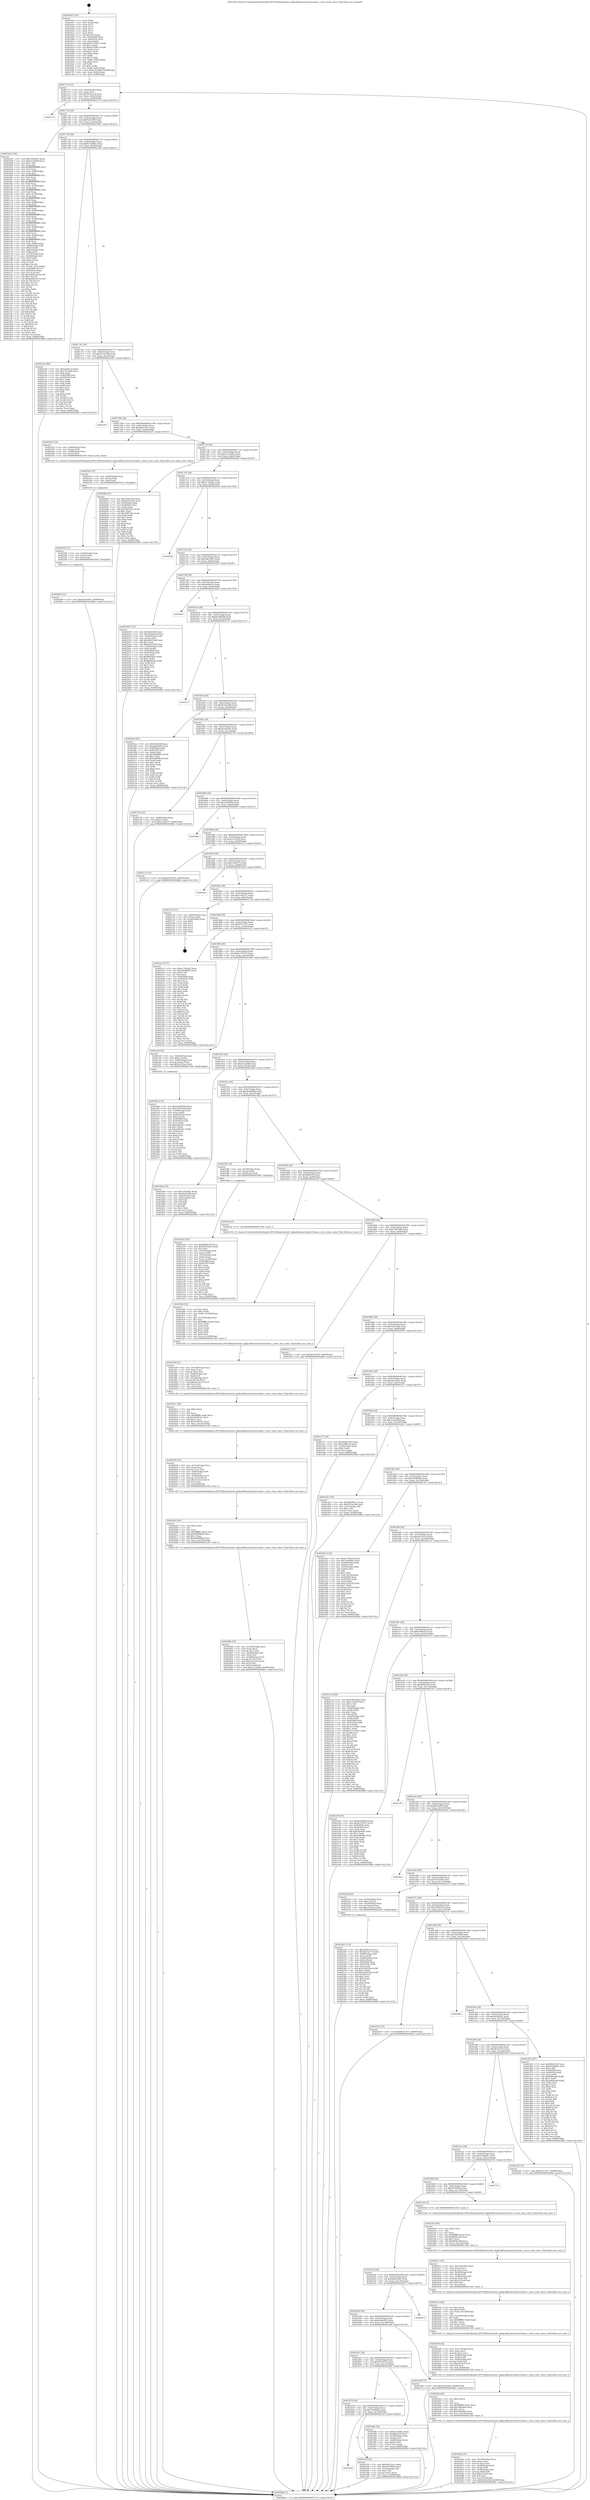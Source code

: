 digraph "0x4016a0" {
  label = "0x4016a0 (/mnt/c/Users/mathe/Desktop/tcc/POCII/binaries/extr_kphp-kdbsearchsearch-data.c_move_item_rates_Final-ollvm.out::main(0))"
  labelloc = "t"
  node[shape=record]

  Entry [label="",width=0.3,height=0.3,shape=circle,fillcolor=black,style=filled]
  "0x401714" [label="{
     0x401714 [32]\l
     | [instrs]\l
     &nbsp;&nbsp;0x401714 \<+6\>: mov -0x88(%rbp),%eax\l
     &nbsp;&nbsp;0x40171a \<+2\>: mov %eax,%ecx\l
     &nbsp;&nbsp;0x40171c \<+6\>: sub $0x8443e1c4,%ecx\l
     &nbsp;&nbsp;0x401722 \<+6\>: mov %eax,-0x9c(%rbp)\l
     &nbsp;&nbsp;0x401728 \<+6\>: mov %ecx,-0xa0(%rbp)\l
     &nbsp;&nbsp;0x40172e \<+6\>: je 0000000000402715 \<main+0x1075\>\l
  }"]
  "0x402715" [label="{
     0x402715\l
  }", style=dashed]
  "0x401734" [label="{
     0x401734 [28]\l
     | [instrs]\l
     &nbsp;&nbsp;0x401734 \<+5\>: jmp 0000000000401739 \<main+0x99\>\l
     &nbsp;&nbsp;0x401739 \<+6\>: mov -0x9c(%rbp),%eax\l
     &nbsp;&nbsp;0x40173f \<+5\>: sub $0x85ed1df9,%eax\l
     &nbsp;&nbsp;0x401744 \<+6\>: mov %eax,-0xa4(%rbp)\l
     &nbsp;&nbsp;0x40174a \<+6\>: je 0000000000401bd3 \<main+0x533\>\l
  }"]
  Exit [label="",width=0.3,height=0.3,shape=circle,fillcolor=black,style=filled,peripheries=2]
  "0x401bd3" [label="{
     0x401bd3 [336]\l
     | [instrs]\l
     &nbsp;&nbsp;0x401bd3 \<+5\>: mov $0x535fad01,%eax\l
     &nbsp;&nbsp;0x401bd8 \<+5\>: mov $0xe53aa99f,%ecx\l
     &nbsp;&nbsp;0x401bdd \<+2\>: mov $0x1,%dl\l
     &nbsp;&nbsp;0x401bdf \<+3\>: mov %rsp,%rsi\l
     &nbsp;&nbsp;0x401be2 \<+4\>: add $0xfffffffffffffff0,%rsi\l
     &nbsp;&nbsp;0x401be6 \<+3\>: mov %rsi,%rsp\l
     &nbsp;&nbsp;0x401be9 \<+4\>: mov %rsi,-0x80(%rbp)\l
     &nbsp;&nbsp;0x401bed \<+3\>: mov %rsp,%rsi\l
     &nbsp;&nbsp;0x401bf0 \<+4\>: add $0xfffffffffffffff0,%rsi\l
     &nbsp;&nbsp;0x401bf4 \<+3\>: mov %rsi,%rsp\l
     &nbsp;&nbsp;0x401bf7 \<+3\>: mov %rsp,%rdi\l
     &nbsp;&nbsp;0x401bfa \<+4\>: add $0xfffffffffffffff0,%rdi\l
     &nbsp;&nbsp;0x401bfe \<+3\>: mov %rdi,%rsp\l
     &nbsp;&nbsp;0x401c01 \<+4\>: mov %rdi,-0x78(%rbp)\l
     &nbsp;&nbsp;0x401c05 \<+3\>: mov %rsp,%rdi\l
     &nbsp;&nbsp;0x401c08 \<+4\>: add $0xfffffffffffffff0,%rdi\l
     &nbsp;&nbsp;0x401c0c \<+3\>: mov %rdi,%rsp\l
     &nbsp;&nbsp;0x401c0f \<+4\>: mov %rdi,-0x70(%rbp)\l
     &nbsp;&nbsp;0x401c13 \<+3\>: mov %rsp,%rdi\l
     &nbsp;&nbsp;0x401c16 \<+4\>: add $0xfffffffffffffff0,%rdi\l
     &nbsp;&nbsp;0x401c1a \<+3\>: mov %rdi,%rsp\l
     &nbsp;&nbsp;0x401c1d \<+4\>: mov %rdi,-0x68(%rbp)\l
     &nbsp;&nbsp;0x401c21 \<+3\>: mov %rsp,%rdi\l
     &nbsp;&nbsp;0x401c24 \<+4\>: add $0xfffffffffffffff0,%rdi\l
     &nbsp;&nbsp;0x401c28 \<+3\>: mov %rdi,%rsp\l
     &nbsp;&nbsp;0x401c2b \<+4\>: mov %rdi,-0x60(%rbp)\l
     &nbsp;&nbsp;0x401c2f \<+3\>: mov %rsp,%rdi\l
     &nbsp;&nbsp;0x401c32 \<+4\>: add $0xfffffffffffffff0,%rdi\l
     &nbsp;&nbsp;0x401c36 \<+3\>: mov %rdi,%rsp\l
     &nbsp;&nbsp;0x401c39 \<+4\>: mov %rdi,-0x58(%rbp)\l
     &nbsp;&nbsp;0x401c3d \<+3\>: mov %rsp,%rdi\l
     &nbsp;&nbsp;0x401c40 \<+4\>: add $0xfffffffffffffff0,%rdi\l
     &nbsp;&nbsp;0x401c44 \<+3\>: mov %rdi,%rsp\l
     &nbsp;&nbsp;0x401c47 \<+4\>: mov %rdi,-0x50(%rbp)\l
     &nbsp;&nbsp;0x401c4b \<+3\>: mov %rsp,%rdi\l
     &nbsp;&nbsp;0x401c4e \<+4\>: add $0xfffffffffffffff0,%rdi\l
     &nbsp;&nbsp;0x401c52 \<+3\>: mov %rdi,%rsp\l
     &nbsp;&nbsp;0x401c55 \<+4\>: mov %rdi,-0x48(%rbp)\l
     &nbsp;&nbsp;0x401c59 \<+3\>: mov %rsp,%rdi\l
     &nbsp;&nbsp;0x401c5c \<+4\>: add $0xfffffffffffffff0,%rdi\l
     &nbsp;&nbsp;0x401c60 \<+3\>: mov %rdi,%rsp\l
     &nbsp;&nbsp;0x401c63 \<+4\>: mov %rdi,-0x40(%rbp)\l
     &nbsp;&nbsp;0x401c67 \<+4\>: mov -0x80(%rbp),%rdi\l
     &nbsp;&nbsp;0x401c6b \<+6\>: movl $0x0,(%rdi)\l
     &nbsp;&nbsp;0x401c71 \<+7\>: mov -0x8c(%rbp),%r8d\l
     &nbsp;&nbsp;0x401c78 \<+3\>: mov %r8d,(%rsi)\l
     &nbsp;&nbsp;0x401c7b \<+4\>: mov -0x78(%rbp),%rdi\l
     &nbsp;&nbsp;0x401c7f \<+7\>: mov -0x98(%rbp),%r9\l
     &nbsp;&nbsp;0x401c86 \<+3\>: mov %r9,(%rdi)\l
     &nbsp;&nbsp;0x401c89 \<+3\>: cmpl $0x2,(%rsi)\l
     &nbsp;&nbsp;0x401c8c \<+4\>: setne %r10b\l
     &nbsp;&nbsp;0x401c90 \<+4\>: and $0x1,%r10b\l
     &nbsp;&nbsp;0x401c94 \<+4\>: mov %r10b,-0x31(%rbp)\l
     &nbsp;&nbsp;0x401c98 \<+8\>: mov 0x405068,%r11d\l
     &nbsp;&nbsp;0x401ca0 \<+7\>: mov 0x405054,%ebx\l
     &nbsp;&nbsp;0x401ca7 \<+3\>: mov %r11d,%r14d\l
     &nbsp;&nbsp;0x401caa \<+7\>: add $0xfa49d144,%r14d\l
     &nbsp;&nbsp;0x401cb1 \<+4\>: sub $0x1,%r14d\l
     &nbsp;&nbsp;0x401cb5 \<+7\>: sub $0xfa49d144,%r14d\l
     &nbsp;&nbsp;0x401cbc \<+4\>: imul %r14d,%r11d\l
     &nbsp;&nbsp;0x401cc0 \<+4\>: and $0x1,%r11d\l
     &nbsp;&nbsp;0x401cc4 \<+4\>: cmp $0x0,%r11d\l
     &nbsp;&nbsp;0x401cc8 \<+4\>: sete %r10b\l
     &nbsp;&nbsp;0x401ccc \<+3\>: cmp $0xa,%ebx\l
     &nbsp;&nbsp;0x401ccf \<+4\>: setl %r15b\l
     &nbsp;&nbsp;0x401cd3 \<+3\>: mov %r10b,%r12b\l
     &nbsp;&nbsp;0x401cd6 \<+4\>: xor $0xff,%r12b\l
     &nbsp;&nbsp;0x401cda \<+3\>: mov %r15b,%r13b\l
     &nbsp;&nbsp;0x401cdd \<+4\>: xor $0xff,%r13b\l
     &nbsp;&nbsp;0x401ce1 \<+3\>: xor $0x0,%dl\l
     &nbsp;&nbsp;0x401ce4 \<+3\>: mov %r12b,%sil\l
     &nbsp;&nbsp;0x401ce7 \<+4\>: and $0x0,%sil\l
     &nbsp;&nbsp;0x401ceb \<+3\>: and %dl,%r10b\l
     &nbsp;&nbsp;0x401cee \<+3\>: mov %r13b,%dil\l
     &nbsp;&nbsp;0x401cf1 \<+4\>: and $0x0,%dil\l
     &nbsp;&nbsp;0x401cf5 \<+3\>: and %dl,%r15b\l
     &nbsp;&nbsp;0x401cf8 \<+3\>: or %r10b,%sil\l
     &nbsp;&nbsp;0x401cfb \<+3\>: or %r15b,%dil\l
     &nbsp;&nbsp;0x401cfe \<+3\>: xor %dil,%sil\l
     &nbsp;&nbsp;0x401d01 \<+3\>: or %r13b,%r12b\l
     &nbsp;&nbsp;0x401d04 \<+4\>: xor $0xff,%r12b\l
     &nbsp;&nbsp;0x401d08 \<+3\>: or $0x0,%dl\l
     &nbsp;&nbsp;0x401d0b \<+3\>: and %dl,%r12b\l
     &nbsp;&nbsp;0x401d0e \<+3\>: or %r12b,%sil\l
     &nbsp;&nbsp;0x401d11 \<+4\>: test $0x1,%sil\l
     &nbsp;&nbsp;0x401d15 \<+3\>: cmovne %ecx,%eax\l
     &nbsp;&nbsp;0x401d18 \<+6\>: mov %eax,-0x88(%rbp)\l
     &nbsp;&nbsp;0x401d1e \<+5\>: jmp 00000000004028bb \<main+0x121b\>\l
  }"]
  "0x401750" [label="{
     0x401750 [28]\l
     | [instrs]\l
     &nbsp;&nbsp;0x401750 \<+5\>: jmp 0000000000401755 \<main+0xb5\>\l
     &nbsp;&nbsp;0x401755 \<+6\>: mov -0x9c(%rbp),%eax\l
     &nbsp;&nbsp;0x40175b \<+5\>: sub $0x8e72d962,%eax\l
     &nbsp;&nbsp;0x401760 \<+6\>: mov %eax,-0xa8(%rbp)\l
     &nbsp;&nbsp;0x401766 \<+6\>: je 00000000004021d2 \<main+0xb32\>\l
  }"]
  "0x402604" [label="{
     0x402604 [15]\l
     | [instrs]\l
     &nbsp;&nbsp;0x402604 \<+10\>: movl $0xbeee9305,-0x88(%rbp)\l
     &nbsp;&nbsp;0x40260e \<+5\>: jmp 00000000004028bb \<main+0x121b\>\l
  }"]
  "0x4021d2" [label="{
     0x4021d2 [86]\l
     | [instrs]\l
     &nbsp;&nbsp;0x4021d2 \<+5\>: mov $0xaefdeca3,%eax\l
     &nbsp;&nbsp;0x4021d7 \<+5\>: mov $0x7423e94,%ecx\l
     &nbsp;&nbsp;0x4021dc \<+2\>: xor %edx,%edx\l
     &nbsp;&nbsp;0x4021de \<+7\>: mov 0x405068,%esi\l
     &nbsp;&nbsp;0x4021e5 \<+7\>: mov 0x405054,%edi\l
     &nbsp;&nbsp;0x4021ec \<+3\>: sub $0x1,%edx\l
     &nbsp;&nbsp;0x4021ef \<+3\>: mov %esi,%r8d\l
     &nbsp;&nbsp;0x4021f2 \<+3\>: add %edx,%r8d\l
     &nbsp;&nbsp;0x4021f5 \<+4\>: imul %r8d,%esi\l
     &nbsp;&nbsp;0x4021f9 \<+3\>: and $0x1,%esi\l
     &nbsp;&nbsp;0x4021fc \<+3\>: cmp $0x0,%esi\l
     &nbsp;&nbsp;0x4021ff \<+4\>: sete %r9b\l
     &nbsp;&nbsp;0x402203 \<+3\>: cmp $0xa,%edi\l
     &nbsp;&nbsp;0x402206 \<+4\>: setl %r10b\l
     &nbsp;&nbsp;0x40220a \<+3\>: mov %r9b,%r11b\l
     &nbsp;&nbsp;0x40220d \<+3\>: and %r10b,%r11b\l
     &nbsp;&nbsp;0x402210 \<+3\>: xor %r10b,%r9b\l
     &nbsp;&nbsp;0x402213 \<+3\>: or %r9b,%r11b\l
     &nbsp;&nbsp;0x402216 \<+4\>: test $0x1,%r11b\l
     &nbsp;&nbsp;0x40221a \<+3\>: cmovne %ecx,%eax\l
     &nbsp;&nbsp;0x40221d \<+6\>: mov %eax,-0x88(%rbp)\l
     &nbsp;&nbsp;0x402223 \<+5\>: jmp 00000000004028bb \<main+0x121b\>\l
  }"]
  "0x40176c" [label="{
     0x40176c [28]\l
     | [instrs]\l
     &nbsp;&nbsp;0x40176c \<+5\>: jmp 0000000000401771 \<main+0xd1\>\l
     &nbsp;&nbsp;0x401771 \<+6\>: mov -0x9c(%rbp),%eax\l
     &nbsp;&nbsp;0x401777 \<+5\>: sub $0x937ae296,%eax\l
     &nbsp;&nbsp;0x40177c \<+6\>: mov %eax,-0xac(%rbp)\l
     &nbsp;&nbsp;0x401782 \<+6\>: je 0000000000401d41 \<main+0x6a1\>\l
  }"]
  "0x4025f5" [label="{
     0x4025f5 [15]\l
     | [instrs]\l
     &nbsp;&nbsp;0x4025f5 \<+4\>: mov -0x48(%rbp),%rax\l
     &nbsp;&nbsp;0x4025f9 \<+3\>: mov (%rax),%rax\l
     &nbsp;&nbsp;0x4025fc \<+3\>: mov %rax,%rdi\l
     &nbsp;&nbsp;0x4025ff \<+5\>: call 0000000000401030 \<free@plt\>\l
     | [calls]\l
     &nbsp;&nbsp;0x401030 \{1\} (unknown)\l
  }"]
  "0x401d41" [label="{
     0x401d41\l
  }", style=dashed]
  "0x401788" [label="{
     0x401788 [28]\l
     | [instrs]\l
     &nbsp;&nbsp;0x401788 \<+5\>: jmp 000000000040178d \<main+0xed\>\l
     &nbsp;&nbsp;0x40178d \<+6\>: mov -0x9c(%rbp),%eax\l
     &nbsp;&nbsp;0x401793 \<+5\>: sub $0x99e51b1c,%eax\l
     &nbsp;&nbsp;0x401798 \<+6\>: mov %eax,-0xb0(%rbp)\l
     &nbsp;&nbsp;0x40179e \<+6\>: je 00000000004025d3 \<main+0xf33\>\l
  }"]
  "0x4025e6" [label="{
     0x4025e6 [15]\l
     | [instrs]\l
     &nbsp;&nbsp;0x4025e6 \<+4\>: mov -0x60(%rbp),%rax\l
     &nbsp;&nbsp;0x4025ea \<+3\>: mov (%rax),%rax\l
     &nbsp;&nbsp;0x4025ed \<+3\>: mov %rax,%rdi\l
     &nbsp;&nbsp;0x4025f0 \<+5\>: call 0000000000401030 \<free@plt\>\l
     | [calls]\l
     &nbsp;&nbsp;0x401030 \{1\} (unknown)\l
  }"]
  "0x4025d3" [label="{
     0x4025d3 [19]\l
     | [instrs]\l
     &nbsp;&nbsp;0x4025d3 \<+4\>: mov -0x60(%rbp),%rax\l
     &nbsp;&nbsp;0x4025d7 \<+3\>: mov (%rax),%rdi\l
     &nbsp;&nbsp;0x4025da \<+4\>: mov -0x48(%rbp),%rax\l
     &nbsp;&nbsp;0x4025de \<+3\>: mov (%rax),%rsi\l
     &nbsp;&nbsp;0x4025e1 \<+5\>: call 0000000000401430 \<move_item_rates\>\l
     | [calls]\l
     &nbsp;&nbsp;0x401430 \{1\} (/mnt/c/Users/mathe/Desktop/tcc/POCII/binaries/extr_kphp-kdbsearchsearch-data.c_move_item_rates_Final-ollvm.out::move_item_rates)\l
  }"]
  "0x4017a4" [label="{
     0x4017a4 [28]\l
     | [instrs]\l
     &nbsp;&nbsp;0x4017a4 \<+5\>: jmp 00000000004017a9 \<main+0x109\>\l
     &nbsp;&nbsp;0x4017a9 \<+6\>: mov -0x9c(%rbp),%eax\l
     &nbsp;&nbsp;0x4017af \<+5\>: sub $0xa11244de,%eax\l
     &nbsp;&nbsp;0x4017b4 \<+6\>: mov %eax,-0xb4(%rbp)\l
     &nbsp;&nbsp;0x4017ba \<+6\>: je 00000000004020bf \<main+0xa1f\>\l
  }"]
  "0x4024ba" [label="{
     0x4024ba [52]\l
     | [instrs]\l
     &nbsp;&nbsp;0x4024ba \<+6\>: mov -0x160(%rbp),%ecx\l
     &nbsp;&nbsp;0x4024c0 \<+3\>: imul %eax,%ecx\l
     &nbsp;&nbsp;0x4024c3 \<+3\>: movslq %ecx,%rsi\l
     &nbsp;&nbsp;0x4024c6 \<+4\>: mov -0x48(%rbp),%rdi\l
     &nbsp;&nbsp;0x4024ca \<+3\>: mov (%rdi),%rdi\l
     &nbsp;&nbsp;0x4024cd \<+4\>: mov -0x40(%rbp),%r8\l
     &nbsp;&nbsp;0x4024d1 \<+3\>: movslq (%r8),%r8\l
     &nbsp;&nbsp;0x4024d4 \<+4\>: imul $0x18,%r8,%r8\l
     &nbsp;&nbsp;0x4024d8 \<+3\>: add %r8,%rdi\l
     &nbsp;&nbsp;0x4024db \<+4\>: mov %rsi,0x10(%rdi)\l
     &nbsp;&nbsp;0x4024df \<+10\>: movl $0xb1d22948,-0x88(%rbp)\l
     &nbsp;&nbsp;0x4024e9 \<+5\>: jmp 00000000004028bb \<main+0x121b\>\l
  }"]
  "0x4020bf" [label="{
     0x4020bf [91]\l
     | [instrs]\l
     &nbsp;&nbsp;0x4020bf \<+5\>: mov $0xe26e53da,%eax\l
     &nbsp;&nbsp;0x4020c4 \<+5\>: mov $0xee0741e4,%ecx\l
     &nbsp;&nbsp;0x4020c9 \<+7\>: mov 0x405068,%edx\l
     &nbsp;&nbsp;0x4020d0 \<+7\>: mov 0x405054,%esi\l
     &nbsp;&nbsp;0x4020d7 \<+2\>: mov %edx,%edi\l
     &nbsp;&nbsp;0x4020d9 \<+6\>: add $0x30f97d2e,%edi\l
     &nbsp;&nbsp;0x4020df \<+3\>: sub $0x1,%edi\l
     &nbsp;&nbsp;0x4020e2 \<+6\>: sub $0x30f97d2e,%edi\l
     &nbsp;&nbsp;0x4020e8 \<+3\>: imul %edi,%edx\l
     &nbsp;&nbsp;0x4020eb \<+3\>: and $0x1,%edx\l
     &nbsp;&nbsp;0x4020ee \<+3\>: cmp $0x0,%edx\l
     &nbsp;&nbsp;0x4020f1 \<+4\>: sete %r8b\l
     &nbsp;&nbsp;0x4020f5 \<+3\>: cmp $0xa,%esi\l
     &nbsp;&nbsp;0x4020f8 \<+4\>: setl %r9b\l
     &nbsp;&nbsp;0x4020fc \<+3\>: mov %r8b,%r10b\l
     &nbsp;&nbsp;0x4020ff \<+3\>: and %r9b,%r10b\l
     &nbsp;&nbsp;0x402102 \<+3\>: xor %r9b,%r8b\l
     &nbsp;&nbsp;0x402105 \<+3\>: or %r8b,%r10b\l
     &nbsp;&nbsp;0x402108 \<+4\>: test $0x1,%r10b\l
     &nbsp;&nbsp;0x40210c \<+3\>: cmovne %ecx,%eax\l
     &nbsp;&nbsp;0x40210f \<+6\>: mov %eax,-0x88(%rbp)\l
     &nbsp;&nbsp;0x402115 \<+5\>: jmp 00000000004028bb \<main+0x121b\>\l
  }"]
  "0x4017c0" [label="{
     0x4017c0 [28]\l
     | [instrs]\l
     &nbsp;&nbsp;0x4017c0 \<+5\>: jmp 00000000004017c5 \<main+0x125\>\l
     &nbsp;&nbsp;0x4017c5 \<+6\>: mov -0x9c(%rbp),%eax\l
     &nbsp;&nbsp;0x4017cb \<+5\>: sub $0xa17dead2,%eax\l
     &nbsp;&nbsp;0x4017d0 \<+6\>: mov %eax,-0xb8(%rbp)\l
     &nbsp;&nbsp;0x4017d6 \<+6\>: je 000000000040285d \<main+0x11bd\>\l
  }"]
  "0x402492" [label="{
     0x402492 [40]\l
     | [instrs]\l
     &nbsp;&nbsp;0x402492 \<+5\>: mov $0x2,%ecx\l
     &nbsp;&nbsp;0x402497 \<+1\>: cltd\l
     &nbsp;&nbsp;0x402498 \<+2\>: idiv %ecx\l
     &nbsp;&nbsp;0x40249a \<+6\>: imul $0xfffffffe,%edx,%ecx\l
     &nbsp;&nbsp;0x4024a0 \<+6\>: add $0xc9faa064,%ecx\l
     &nbsp;&nbsp;0x4024a6 \<+3\>: add $0x1,%ecx\l
     &nbsp;&nbsp;0x4024a9 \<+6\>: sub $0xc9faa064,%ecx\l
     &nbsp;&nbsp;0x4024af \<+6\>: mov %ecx,-0x160(%rbp)\l
     &nbsp;&nbsp;0x4024b5 \<+5\>: call 0000000000401160 \<next_i\>\l
     | [calls]\l
     &nbsp;&nbsp;0x401160 \{1\} (/mnt/c/Users/mathe/Desktop/tcc/POCII/binaries/extr_kphp-kdbsearchsearch-data.c_move_item_rates_Final-ollvm.out::next_i)\l
  }"]
  "0x40285d" [label="{
     0x40285d\l
  }", style=dashed]
  "0x4017dc" [label="{
     0x4017dc [28]\l
     | [instrs]\l
     &nbsp;&nbsp;0x4017dc \<+5\>: jmp 00000000004017e1 \<main+0x141\>\l
     &nbsp;&nbsp;0x4017e1 \<+6\>: mov -0x9c(%rbp),%eax\l
     &nbsp;&nbsp;0x4017e7 \<+5\>: sub $0xad618f56,%eax\l
     &nbsp;&nbsp;0x4017ec \<+6\>: mov %eax,-0xbc(%rbp)\l
     &nbsp;&nbsp;0x4017f2 \<+6\>: je 0000000000402549 \<main+0xea9\>\l
  }"]
  "0x402468" [label="{
     0x402468 [42]\l
     | [instrs]\l
     &nbsp;&nbsp;0x402468 \<+6\>: mov -0x15c(%rbp),%ecx\l
     &nbsp;&nbsp;0x40246e \<+3\>: imul %eax,%ecx\l
     &nbsp;&nbsp;0x402471 \<+3\>: movslq %ecx,%rsi\l
     &nbsp;&nbsp;0x402474 \<+4\>: mov -0x48(%rbp),%rdi\l
     &nbsp;&nbsp;0x402478 \<+3\>: mov (%rdi),%rdi\l
     &nbsp;&nbsp;0x40247b \<+4\>: mov -0x40(%rbp),%r8\l
     &nbsp;&nbsp;0x40247f \<+3\>: movslq (%r8),%r8\l
     &nbsp;&nbsp;0x402482 \<+4\>: imul $0x18,%r8,%r8\l
     &nbsp;&nbsp;0x402486 \<+3\>: add %r8,%rdi\l
     &nbsp;&nbsp;0x402489 \<+4\>: mov %rsi,0x8(%rdi)\l
     &nbsp;&nbsp;0x40248d \<+5\>: call 0000000000401160 \<next_i\>\l
     | [calls]\l
     &nbsp;&nbsp;0x401160 \{1\} (/mnt/c/Users/mathe/Desktop/tcc/POCII/binaries/extr_kphp-kdbsearchsearch-data.c_move_item_rates_Final-ollvm.out::next_i)\l
  }"]
  "0x402549" [label="{
     0x402549 [123]\l
     | [instrs]\l
     &nbsp;&nbsp;0x402549 \<+5\>: mov $0x3f2f25f8,%eax\l
     &nbsp;&nbsp;0x40254e \<+5\>: mov $0x3d2b0a39,%ecx\l
     &nbsp;&nbsp;0x402553 \<+4\>: mov -0x40(%rbp),%rdx\l
     &nbsp;&nbsp;0x402557 \<+2\>: mov (%rdx),%esi\l
     &nbsp;&nbsp;0x402559 \<+6\>: add $0xb0c955d6,%esi\l
     &nbsp;&nbsp;0x40255f \<+3\>: add $0x1,%esi\l
     &nbsp;&nbsp;0x402562 \<+6\>: sub $0xb0c955d6,%esi\l
     &nbsp;&nbsp;0x402568 \<+4\>: mov -0x40(%rbp),%rdx\l
     &nbsp;&nbsp;0x40256c \<+2\>: mov %esi,(%rdx)\l
     &nbsp;&nbsp;0x40256e \<+7\>: mov 0x405068,%esi\l
     &nbsp;&nbsp;0x402575 \<+7\>: mov 0x405054,%edi\l
     &nbsp;&nbsp;0x40257c \<+3\>: mov %esi,%r8d\l
     &nbsp;&nbsp;0x40257f \<+7\>: add $0xff6d5bd2,%r8d\l
     &nbsp;&nbsp;0x402586 \<+4\>: sub $0x1,%r8d\l
     &nbsp;&nbsp;0x40258a \<+7\>: sub $0xff6d5bd2,%r8d\l
     &nbsp;&nbsp;0x402591 \<+4\>: imul %r8d,%esi\l
     &nbsp;&nbsp;0x402595 \<+3\>: and $0x1,%esi\l
     &nbsp;&nbsp;0x402598 \<+3\>: cmp $0x0,%esi\l
     &nbsp;&nbsp;0x40259b \<+4\>: sete %r9b\l
     &nbsp;&nbsp;0x40259f \<+3\>: cmp $0xa,%edi\l
     &nbsp;&nbsp;0x4025a2 \<+4\>: setl %r10b\l
     &nbsp;&nbsp;0x4025a6 \<+3\>: mov %r9b,%r11b\l
     &nbsp;&nbsp;0x4025a9 \<+3\>: and %r10b,%r11b\l
     &nbsp;&nbsp;0x4025ac \<+3\>: xor %r10b,%r9b\l
     &nbsp;&nbsp;0x4025af \<+3\>: or %r9b,%r11b\l
     &nbsp;&nbsp;0x4025b2 \<+4\>: test $0x1,%r11b\l
     &nbsp;&nbsp;0x4025b6 \<+3\>: cmovne %ecx,%eax\l
     &nbsp;&nbsp;0x4025b9 \<+6\>: mov %eax,-0x88(%rbp)\l
     &nbsp;&nbsp;0x4025bf \<+5\>: jmp 00000000004028bb \<main+0x121b\>\l
  }"]
  "0x4017f8" [label="{
     0x4017f8 [28]\l
     | [instrs]\l
     &nbsp;&nbsp;0x4017f8 \<+5\>: jmp 00000000004017fd \<main+0x15d\>\l
     &nbsp;&nbsp;0x4017fd \<+6\>: mov -0x9c(%rbp),%eax\l
     &nbsp;&nbsp;0x401803 \<+5\>: sub $0xaefdeca3,%eax\l
     &nbsp;&nbsp;0x401808 \<+6\>: mov %eax,-0xc0(%rbp)\l
     &nbsp;&nbsp;0x40180e \<+6\>: je 0000000000402823 \<main+0x1183\>\l
  }"]
  "0x40243a" [label="{
     0x40243a [46]\l
     | [instrs]\l
     &nbsp;&nbsp;0x40243a \<+2\>: xor %ecx,%ecx\l
     &nbsp;&nbsp;0x40243c \<+5\>: mov $0x2,%edx\l
     &nbsp;&nbsp;0x402441 \<+6\>: mov %edx,-0x158(%rbp)\l
     &nbsp;&nbsp;0x402447 \<+1\>: cltd\l
     &nbsp;&nbsp;0x402448 \<+7\>: mov -0x158(%rbp),%r9d\l
     &nbsp;&nbsp;0x40244f \<+3\>: idiv %r9d\l
     &nbsp;&nbsp;0x402452 \<+6\>: imul $0xfffffffe,%edx,%edx\l
     &nbsp;&nbsp;0x402458 \<+3\>: sub $0x1,%ecx\l
     &nbsp;&nbsp;0x40245b \<+2\>: sub %ecx,%edx\l
     &nbsp;&nbsp;0x40245d \<+6\>: mov %edx,-0x15c(%rbp)\l
     &nbsp;&nbsp;0x402463 \<+5\>: call 0000000000401160 \<next_i\>\l
     | [calls]\l
     &nbsp;&nbsp;0x401160 \{1\} (/mnt/c/Users/mathe/Desktop/tcc/POCII/binaries/extr_kphp-kdbsearchsearch-data.c_move_item_rates_Final-ollvm.out::next_i)\l
  }"]
  "0x402823" [label="{
     0x402823\l
  }", style=dashed]
  "0x401814" [label="{
     0x401814 [28]\l
     | [instrs]\l
     &nbsp;&nbsp;0x401814 \<+5\>: jmp 0000000000401819 \<main+0x179\>\l
     &nbsp;&nbsp;0x401819 \<+6\>: mov -0x9c(%rbp),%eax\l
     &nbsp;&nbsp;0x40181f \<+5\>: sub $0xb02d993b,%eax\l
     &nbsp;&nbsp;0x401824 \<+6\>: mov %eax,-0xc4(%rbp)\l
     &nbsp;&nbsp;0x40182a \<+6\>: je 00000000004027c7 \<main+0x1127\>\l
  }"]
  "0x402411" [label="{
     0x402411 [41]\l
     | [instrs]\l
     &nbsp;&nbsp;0x402411 \<+6\>: mov -0x154(%rbp),%ecx\l
     &nbsp;&nbsp;0x402417 \<+3\>: imul %eax,%ecx\l
     &nbsp;&nbsp;0x40241a \<+3\>: movslq %ecx,%rsi\l
     &nbsp;&nbsp;0x40241d \<+4\>: mov -0x48(%rbp),%rdi\l
     &nbsp;&nbsp;0x402421 \<+3\>: mov (%rdi),%rdi\l
     &nbsp;&nbsp;0x402424 \<+4\>: mov -0x40(%rbp),%r8\l
     &nbsp;&nbsp;0x402428 \<+3\>: movslq (%r8),%r8\l
     &nbsp;&nbsp;0x40242b \<+4\>: imul $0x18,%r8,%r8\l
     &nbsp;&nbsp;0x40242f \<+3\>: add %r8,%rdi\l
     &nbsp;&nbsp;0x402432 \<+3\>: mov %rsi,(%rdi)\l
     &nbsp;&nbsp;0x402435 \<+5\>: call 0000000000401160 \<next_i\>\l
     | [calls]\l
     &nbsp;&nbsp;0x401160 \{1\} (/mnt/c/Users/mathe/Desktop/tcc/POCII/binaries/extr_kphp-kdbsearchsearch-data.c_move_item_rates_Final-ollvm.out::next_i)\l
  }"]
  "0x4027c7" [label="{
     0x4027c7\l
  }", style=dashed]
  "0x401830" [label="{
     0x401830 [28]\l
     | [instrs]\l
     &nbsp;&nbsp;0x401830 \<+5\>: jmp 0000000000401835 \<main+0x195\>\l
     &nbsp;&nbsp;0x401835 \<+6\>: mov -0x9c(%rbp),%eax\l
     &nbsp;&nbsp;0x40183b \<+5\>: sub $0xb1d22948,%eax\l
     &nbsp;&nbsp;0x401840 \<+6\>: mov %eax,-0xc8(%rbp)\l
     &nbsp;&nbsp;0x401846 \<+6\>: je 00000000004024ee \<main+0xe4e\>\l
  }"]
  "0x4023e9" [label="{
     0x4023e9 [40]\l
     | [instrs]\l
     &nbsp;&nbsp;0x4023e9 \<+5\>: mov $0x2,%ecx\l
     &nbsp;&nbsp;0x4023ee \<+1\>: cltd\l
     &nbsp;&nbsp;0x4023ef \<+2\>: idiv %ecx\l
     &nbsp;&nbsp;0x4023f1 \<+6\>: imul $0xfffffffe,%edx,%ecx\l
     &nbsp;&nbsp;0x4023f7 \<+6\>: sub $0xf6b8a188,%ecx\l
     &nbsp;&nbsp;0x4023fd \<+3\>: add $0x1,%ecx\l
     &nbsp;&nbsp;0x402400 \<+6\>: add $0xf6b8a188,%ecx\l
     &nbsp;&nbsp;0x402406 \<+6\>: mov %ecx,-0x154(%rbp)\l
     &nbsp;&nbsp;0x40240c \<+5\>: call 0000000000401160 \<next_i\>\l
     | [calls]\l
     &nbsp;&nbsp;0x401160 \{1\} (/mnt/c/Users/mathe/Desktop/tcc/POCII/binaries/extr_kphp-kdbsearchsearch-data.c_move_item_rates_Final-ollvm.out::next_i)\l
  }"]
  "0x4024ee" [label="{
     0x4024ee [91]\l
     | [instrs]\l
     &nbsp;&nbsp;0x4024ee \<+5\>: mov $0x3f2f25f8,%eax\l
     &nbsp;&nbsp;0x4024f3 \<+5\>: mov $0xad618f56,%ecx\l
     &nbsp;&nbsp;0x4024f8 \<+7\>: mov 0x405068,%edx\l
     &nbsp;&nbsp;0x4024ff \<+7\>: mov 0x405054,%esi\l
     &nbsp;&nbsp;0x402506 \<+2\>: mov %edx,%edi\l
     &nbsp;&nbsp;0x402508 \<+6\>: sub $0x448880cd,%edi\l
     &nbsp;&nbsp;0x40250e \<+3\>: sub $0x1,%edi\l
     &nbsp;&nbsp;0x402511 \<+6\>: add $0x448880cd,%edi\l
     &nbsp;&nbsp;0x402517 \<+3\>: imul %edi,%edx\l
     &nbsp;&nbsp;0x40251a \<+3\>: and $0x1,%edx\l
     &nbsp;&nbsp;0x40251d \<+3\>: cmp $0x0,%edx\l
     &nbsp;&nbsp;0x402520 \<+4\>: sete %r8b\l
     &nbsp;&nbsp;0x402524 \<+3\>: cmp $0xa,%esi\l
     &nbsp;&nbsp;0x402527 \<+4\>: setl %r9b\l
     &nbsp;&nbsp;0x40252b \<+3\>: mov %r8b,%r10b\l
     &nbsp;&nbsp;0x40252e \<+3\>: and %r9b,%r10b\l
     &nbsp;&nbsp;0x402531 \<+3\>: xor %r9b,%r8b\l
     &nbsp;&nbsp;0x402534 \<+3\>: or %r8b,%r10b\l
     &nbsp;&nbsp;0x402537 \<+4\>: test $0x1,%r10b\l
     &nbsp;&nbsp;0x40253b \<+3\>: cmovne %ecx,%eax\l
     &nbsp;&nbsp;0x40253e \<+6\>: mov %eax,-0x88(%rbp)\l
     &nbsp;&nbsp;0x402544 \<+5\>: jmp 00000000004028bb \<main+0x121b\>\l
  }"]
  "0x40184c" [label="{
     0x40184c [28]\l
     | [instrs]\l
     &nbsp;&nbsp;0x40184c \<+5\>: jmp 0000000000401851 \<main+0x1b1\>\l
     &nbsp;&nbsp;0x401851 \<+6\>: mov -0x9c(%rbp),%eax\l
     &nbsp;&nbsp;0x401857 \<+5\>: sub $0xbeee9305,%eax\l
     &nbsp;&nbsp;0x40185c \<+6\>: mov %eax,-0xcc(%rbp)\l
     &nbsp;&nbsp;0x401862 \<+6\>: je 0000000000402724 \<main+0x1084\>\l
  }"]
  "0x401b94" [label="{
     0x401b94\l
  }", style=dashed]
  "0x402724" [label="{
     0x402724 [25]\l
     | [instrs]\l
     &nbsp;&nbsp;0x402724 \<+4\>: mov -0x80(%rbp),%rax\l
     &nbsp;&nbsp;0x402728 \<+6\>: movl $0x0,(%rax)\l
     &nbsp;&nbsp;0x40272e \<+10\>: movl $0xccca8137,-0x88(%rbp)\l
     &nbsp;&nbsp;0x402738 \<+5\>: jmp 00000000004028bb \<main+0x121b\>\l
  }"]
  "0x401868" [label="{
     0x401868 [28]\l
     | [instrs]\l
     &nbsp;&nbsp;0x401868 \<+5\>: jmp 000000000040186d \<main+0x1cd\>\l
     &nbsp;&nbsp;0x40186d \<+6\>: mov -0x9c(%rbp),%eax\l
     &nbsp;&nbsp;0x401873 \<+5\>: sub $0xc6038f59,%eax\l
     &nbsp;&nbsp;0x401878 \<+6\>: mov %eax,-0xd0(%rbp)\l
     &nbsp;&nbsp;0x40187e \<+6\>: je 00000000004026b5 \<main+0x1015\>\l
  }"]
  "0x4023c6" [label="{
     0x4023c6 [30]\l
     | [instrs]\l
     &nbsp;&nbsp;0x4023c6 \<+5\>: mov $0x99e51b1c,%eax\l
     &nbsp;&nbsp;0x4023cb \<+5\>: mov $0x6397f66a,%ecx\l
     &nbsp;&nbsp;0x4023d0 \<+3\>: mov -0x29(%rbp),%dl\l
     &nbsp;&nbsp;0x4023d3 \<+3\>: test $0x1,%dl\l
     &nbsp;&nbsp;0x4023d6 \<+3\>: cmovne %ecx,%eax\l
     &nbsp;&nbsp;0x4023d9 \<+6\>: mov %eax,-0x88(%rbp)\l
     &nbsp;&nbsp;0x4023df \<+5\>: jmp 00000000004028bb \<main+0x121b\>\l
  }"]
  "0x4026b5" [label="{
     0x4026b5\l
  }", style=dashed]
  "0x401884" [label="{
     0x401884 [28]\l
     | [instrs]\l
     &nbsp;&nbsp;0x401884 \<+5\>: jmp 0000000000401889 \<main+0x1e9\>\l
     &nbsp;&nbsp;0x401889 \<+6\>: mov -0x9c(%rbp),%eax\l
     &nbsp;&nbsp;0x40188f \<+5\>: sub $0xcc103d3f,%eax\l
     &nbsp;&nbsp;0x401894 \<+6\>: mov %eax,-0xd4(%rbp)\l
     &nbsp;&nbsp;0x40189a \<+6\>: je 00000000004021c3 \<main+0xb23\>\l
  }"]
  "0x402242" [label="{
     0x402242 [114]\l
     | [instrs]\l
     &nbsp;&nbsp;0x402242 \<+5\>: mov $0xaefdeca3,%ecx\l
     &nbsp;&nbsp;0x402247 \<+5\>: mov $0x4b31dc75,%edx\l
     &nbsp;&nbsp;0x40224c \<+4\>: mov -0x48(%rbp),%rdi\l
     &nbsp;&nbsp;0x402250 \<+3\>: mov %rax,(%rdi)\l
     &nbsp;&nbsp;0x402253 \<+4\>: mov -0x40(%rbp),%rax\l
     &nbsp;&nbsp;0x402257 \<+6\>: movl $0x0,(%rax)\l
     &nbsp;&nbsp;0x40225d \<+7\>: mov 0x405068,%esi\l
     &nbsp;&nbsp;0x402264 \<+8\>: mov 0x405054,%r8d\l
     &nbsp;&nbsp;0x40226c \<+3\>: mov %esi,%r9d\l
     &nbsp;&nbsp;0x40226f \<+7\>: add $0x5262930a,%r9d\l
     &nbsp;&nbsp;0x402276 \<+4\>: sub $0x1,%r9d\l
     &nbsp;&nbsp;0x40227a \<+7\>: sub $0x5262930a,%r9d\l
     &nbsp;&nbsp;0x402281 \<+4\>: imul %r9d,%esi\l
     &nbsp;&nbsp;0x402285 \<+3\>: and $0x1,%esi\l
     &nbsp;&nbsp;0x402288 \<+3\>: cmp $0x0,%esi\l
     &nbsp;&nbsp;0x40228b \<+4\>: sete %r10b\l
     &nbsp;&nbsp;0x40228f \<+4\>: cmp $0xa,%r8d\l
     &nbsp;&nbsp;0x402293 \<+4\>: setl %r11b\l
     &nbsp;&nbsp;0x402297 \<+3\>: mov %r10b,%bl\l
     &nbsp;&nbsp;0x40229a \<+3\>: and %r11b,%bl\l
     &nbsp;&nbsp;0x40229d \<+3\>: xor %r11b,%r10b\l
     &nbsp;&nbsp;0x4022a0 \<+3\>: or %r10b,%bl\l
     &nbsp;&nbsp;0x4022a3 \<+3\>: test $0x1,%bl\l
     &nbsp;&nbsp;0x4022a6 \<+3\>: cmovne %edx,%ecx\l
     &nbsp;&nbsp;0x4022a9 \<+6\>: mov %ecx,-0x88(%rbp)\l
     &nbsp;&nbsp;0x4022af \<+5\>: jmp 00000000004028bb \<main+0x121b\>\l
  }"]
  "0x4021c3" [label="{
     0x4021c3 [15]\l
     | [instrs]\l
     &nbsp;&nbsp;0x4021c3 \<+10\>: movl $0x6f143074,-0x88(%rbp)\l
     &nbsp;&nbsp;0x4021cd \<+5\>: jmp 00000000004028bb \<main+0x121b\>\l
  }"]
  "0x4018a0" [label="{
     0x4018a0 [28]\l
     | [instrs]\l
     &nbsp;&nbsp;0x4018a0 \<+5\>: jmp 00000000004018a5 \<main+0x205\>\l
     &nbsp;&nbsp;0x4018a5 \<+6\>: mov -0x9c(%rbp),%eax\l
     &nbsp;&nbsp;0x4018ab \<+5\>: sub $0xcc602c73,%eax\l
     &nbsp;&nbsp;0x4018b0 \<+6\>: mov %eax,-0xd8(%rbp)\l
     &nbsp;&nbsp;0x4018b6 \<+6\>: je 0000000000402622 \<main+0xf82\>\l
  }"]
  "0x40208b" [label="{
     0x40208b [52]\l
     | [instrs]\l
     &nbsp;&nbsp;0x40208b \<+6\>: mov -0x150(%rbp),%ecx\l
     &nbsp;&nbsp;0x402091 \<+3\>: imul %eax,%ecx\l
     &nbsp;&nbsp;0x402094 \<+3\>: movslq %ecx,%r8\l
     &nbsp;&nbsp;0x402097 \<+4\>: mov -0x60(%rbp),%r9\l
     &nbsp;&nbsp;0x40209b \<+3\>: mov (%r9),%r9\l
     &nbsp;&nbsp;0x40209e \<+4\>: mov -0x58(%rbp),%r10\l
     &nbsp;&nbsp;0x4020a2 \<+3\>: movslq (%r10),%r10\l
     &nbsp;&nbsp;0x4020a5 \<+4\>: imul $0x18,%r10,%r10\l
     &nbsp;&nbsp;0x4020a9 \<+3\>: add %r10,%r9\l
     &nbsp;&nbsp;0x4020ac \<+4\>: mov %r8,0x10(%r9)\l
     &nbsp;&nbsp;0x4020b0 \<+10\>: movl $0xa11244de,-0x88(%rbp)\l
     &nbsp;&nbsp;0x4020ba \<+5\>: jmp 00000000004028bb \<main+0x121b\>\l
  }"]
  "0x402622" [label="{
     0x402622\l
  }", style=dashed]
  "0x4018bc" [label="{
     0x4018bc [28]\l
     | [instrs]\l
     &nbsp;&nbsp;0x4018bc \<+5\>: jmp 00000000004018c1 \<main+0x221\>\l
     &nbsp;&nbsp;0x4018c1 \<+6\>: mov -0x9c(%rbp),%eax\l
     &nbsp;&nbsp;0x4018c7 \<+5\>: sub $0xccca8137,%eax\l
     &nbsp;&nbsp;0x4018cc \<+6\>: mov %eax,-0xdc(%rbp)\l
     &nbsp;&nbsp;0x4018d2 \<+6\>: je 000000000040273d \<main+0x109d\>\l
  }"]
  "0x402063" [label="{
     0x402063 [40]\l
     | [instrs]\l
     &nbsp;&nbsp;0x402063 \<+5\>: mov $0x2,%ecx\l
     &nbsp;&nbsp;0x402068 \<+1\>: cltd\l
     &nbsp;&nbsp;0x402069 \<+2\>: idiv %ecx\l
     &nbsp;&nbsp;0x40206b \<+6\>: imul $0xfffffffe,%edx,%ecx\l
     &nbsp;&nbsp;0x402071 \<+6\>: add $0x40668b8d,%ecx\l
     &nbsp;&nbsp;0x402077 \<+3\>: add $0x1,%ecx\l
     &nbsp;&nbsp;0x40207a \<+6\>: sub $0x40668b8d,%ecx\l
     &nbsp;&nbsp;0x402080 \<+6\>: mov %ecx,-0x150(%rbp)\l
     &nbsp;&nbsp;0x402086 \<+5\>: call 0000000000401160 \<next_i\>\l
     | [calls]\l
     &nbsp;&nbsp;0x401160 \{1\} (/mnt/c/Users/mathe/Desktop/tcc/POCII/binaries/extr_kphp-kdbsearchsearch-data.c_move_item_rates_Final-ollvm.out::next_i)\l
  }"]
  "0x40273d" [label="{
     0x40273d [21]\l
     | [instrs]\l
     &nbsp;&nbsp;0x40273d \<+4\>: mov -0x80(%rbp),%rax\l
     &nbsp;&nbsp;0x402741 \<+2\>: mov (%rax),%eax\l
     &nbsp;&nbsp;0x402743 \<+4\>: lea -0x28(%rbp),%rsp\l
     &nbsp;&nbsp;0x402747 \<+1\>: pop %rbx\l
     &nbsp;&nbsp;0x402748 \<+2\>: pop %r12\l
     &nbsp;&nbsp;0x40274a \<+2\>: pop %r13\l
     &nbsp;&nbsp;0x40274c \<+2\>: pop %r14\l
     &nbsp;&nbsp;0x40274e \<+2\>: pop %r15\l
     &nbsp;&nbsp;0x402750 \<+1\>: pop %rbp\l
     &nbsp;&nbsp;0x402751 \<+1\>: ret\l
  }"]
  "0x4018d8" [label="{
     0x4018d8 [28]\l
     | [instrs]\l
     &nbsp;&nbsp;0x4018d8 \<+5\>: jmp 00000000004018dd \<main+0x23d\>\l
     &nbsp;&nbsp;0x4018dd \<+6\>: mov -0x9c(%rbp),%eax\l
     &nbsp;&nbsp;0x4018e3 \<+5\>: sub $0xd437c471,%eax\l
     &nbsp;&nbsp;0x4018e8 \<+6\>: mov %eax,-0xe0(%rbp)\l
     &nbsp;&nbsp;0x4018ee \<+6\>: je 00000000004022c3 \<main+0xc23\>\l
  }"]
  "0x402039" [label="{
     0x402039 [42]\l
     | [instrs]\l
     &nbsp;&nbsp;0x402039 \<+6\>: mov -0x14c(%rbp),%ecx\l
     &nbsp;&nbsp;0x40203f \<+3\>: imul %eax,%ecx\l
     &nbsp;&nbsp;0x402042 \<+3\>: movslq %ecx,%r8\l
     &nbsp;&nbsp;0x402045 \<+4\>: mov -0x60(%rbp),%r9\l
     &nbsp;&nbsp;0x402049 \<+3\>: mov (%r9),%r9\l
     &nbsp;&nbsp;0x40204c \<+4\>: mov -0x58(%rbp),%r10\l
     &nbsp;&nbsp;0x402050 \<+3\>: movslq (%r10),%r10\l
     &nbsp;&nbsp;0x402053 \<+4\>: imul $0x18,%r10,%r10\l
     &nbsp;&nbsp;0x402057 \<+3\>: add %r10,%r9\l
     &nbsp;&nbsp;0x40205a \<+4\>: mov %r8,0x8(%r9)\l
     &nbsp;&nbsp;0x40205e \<+5\>: call 0000000000401160 \<next_i\>\l
     | [calls]\l
     &nbsp;&nbsp;0x401160 \{1\} (/mnt/c/Users/mathe/Desktop/tcc/POCII/binaries/extr_kphp-kdbsearchsearch-data.c_move_item_rates_Final-ollvm.out::next_i)\l
  }"]
  "0x4022c3" [label="{
     0x4022c3 [137]\l
     | [instrs]\l
     &nbsp;&nbsp;0x4022c3 \<+5\>: mov $0xa17dead2,%eax\l
     &nbsp;&nbsp;0x4022c8 \<+5\>: mov $0xed5880b0,%ecx\l
     &nbsp;&nbsp;0x4022cd \<+2\>: mov $0x1,%dl\l
     &nbsp;&nbsp;0x4022cf \<+2\>: xor %esi,%esi\l
     &nbsp;&nbsp;0x4022d1 \<+7\>: mov 0x405068,%edi\l
     &nbsp;&nbsp;0x4022d8 \<+8\>: mov 0x405054,%r8d\l
     &nbsp;&nbsp;0x4022e0 \<+3\>: sub $0x1,%esi\l
     &nbsp;&nbsp;0x4022e3 \<+3\>: mov %edi,%r9d\l
     &nbsp;&nbsp;0x4022e6 \<+3\>: add %esi,%r9d\l
     &nbsp;&nbsp;0x4022e9 \<+4\>: imul %r9d,%edi\l
     &nbsp;&nbsp;0x4022ed \<+3\>: and $0x1,%edi\l
     &nbsp;&nbsp;0x4022f0 \<+3\>: cmp $0x0,%edi\l
     &nbsp;&nbsp;0x4022f3 \<+4\>: sete %r10b\l
     &nbsp;&nbsp;0x4022f7 \<+4\>: cmp $0xa,%r8d\l
     &nbsp;&nbsp;0x4022fb \<+4\>: setl %r11b\l
     &nbsp;&nbsp;0x4022ff \<+3\>: mov %r10b,%bl\l
     &nbsp;&nbsp;0x402302 \<+3\>: xor $0xff,%bl\l
     &nbsp;&nbsp;0x402305 \<+3\>: mov %r11b,%r14b\l
     &nbsp;&nbsp;0x402308 \<+4\>: xor $0xff,%r14b\l
     &nbsp;&nbsp;0x40230c \<+3\>: xor $0x1,%dl\l
     &nbsp;&nbsp;0x40230f \<+3\>: mov %bl,%r15b\l
     &nbsp;&nbsp;0x402312 \<+4\>: and $0xff,%r15b\l
     &nbsp;&nbsp;0x402316 \<+3\>: and %dl,%r10b\l
     &nbsp;&nbsp;0x402319 \<+3\>: mov %r14b,%r12b\l
     &nbsp;&nbsp;0x40231c \<+4\>: and $0xff,%r12b\l
     &nbsp;&nbsp;0x402320 \<+3\>: and %dl,%r11b\l
     &nbsp;&nbsp;0x402323 \<+3\>: or %r10b,%r15b\l
     &nbsp;&nbsp;0x402326 \<+3\>: or %r11b,%r12b\l
     &nbsp;&nbsp;0x402329 \<+3\>: xor %r12b,%r15b\l
     &nbsp;&nbsp;0x40232c \<+3\>: or %r14b,%bl\l
     &nbsp;&nbsp;0x40232f \<+3\>: xor $0xff,%bl\l
     &nbsp;&nbsp;0x402332 \<+3\>: or $0x1,%dl\l
     &nbsp;&nbsp;0x402335 \<+2\>: and %dl,%bl\l
     &nbsp;&nbsp;0x402337 \<+3\>: or %bl,%r15b\l
     &nbsp;&nbsp;0x40233a \<+4\>: test $0x1,%r15b\l
     &nbsp;&nbsp;0x40233e \<+3\>: cmovne %ecx,%eax\l
     &nbsp;&nbsp;0x402341 \<+6\>: mov %eax,-0x88(%rbp)\l
     &nbsp;&nbsp;0x402347 \<+5\>: jmp 00000000004028bb \<main+0x121b\>\l
  }"]
  "0x4018f4" [label="{
     0x4018f4 [28]\l
     | [instrs]\l
     &nbsp;&nbsp;0x4018f4 \<+5\>: jmp 00000000004018f9 \<main+0x259\>\l
     &nbsp;&nbsp;0x4018f9 \<+6\>: mov -0x9c(%rbp),%eax\l
     &nbsp;&nbsp;0x4018ff \<+5\>: sub $0xdc155553,%eax\l
     &nbsp;&nbsp;0x401904 \<+6\>: mov %eax,-0xe4(%rbp)\l
     &nbsp;&nbsp;0x40190a \<+6\>: je 0000000000401ef0 \<main+0x850\>\l
  }"]
  "0x402011" [label="{
     0x402011 [40]\l
     | [instrs]\l
     &nbsp;&nbsp;0x402011 \<+5\>: mov $0x2,%ecx\l
     &nbsp;&nbsp;0x402016 \<+1\>: cltd\l
     &nbsp;&nbsp;0x402017 \<+2\>: idiv %ecx\l
     &nbsp;&nbsp;0x402019 \<+6\>: imul $0xfffffffe,%edx,%ecx\l
     &nbsp;&nbsp;0x40201f \<+6\>: sub $0x7bcf616c,%ecx\l
     &nbsp;&nbsp;0x402025 \<+3\>: add $0x1,%ecx\l
     &nbsp;&nbsp;0x402028 \<+6\>: add $0x7bcf616c,%ecx\l
     &nbsp;&nbsp;0x40202e \<+6\>: mov %ecx,-0x14c(%rbp)\l
     &nbsp;&nbsp;0x402034 \<+5\>: call 0000000000401160 \<next_i\>\l
     | [calls]\l
     &nbsp;&nbsp;0x401160 \{1\} (/mnt/c/Users/mathe/Desktop/tcc/POCII/binaries/extr_kphp-kdbsearchsearch-data.c_move_item_rates_Final-ollvm.out::next_i)\l
  }"]
  "0x401ef0" [label="{
     0x401ef0 [26]\l
     | [instrs]\l
     &nbsp;&nbsp;0x401ef0 \<+4\>: mov -0x68(%rbp),%rax\l
     &nbsp;&nbsp;0x401ef4 \<+6\>: movl $0x1,(%rax)\l
     &nbsp;&nbsp;0x401efa \<+4\>: mov -0x68(%rbp),%rax\l
     &nbsp;&nbsp;0x401efe \<+3\>: movslq (%rax),%rax\l
     &nbsp;&nbsp;0x401f01 \<+4\>: imul $0x18,%rax,%rdi\l
     &nbsp;&nbsp;0x401f05 \<+5\>: call 0000000000401050 \<malloc@plt\>\l
     | [calls]\l
     &nbsp;&nbsp;0x401050 \{1\} (unknown)\l
  }"]
  "0x401910" [label="{
     0x401910 [28]\l
     | [instrs]\l
     &nbsp;&nbsp;0x401910 \<+5\>: jmp 0000000000401915 \<main+0x275\>\l
     &nbsp;&nbsp;0x401915 \<+6\>: mov -0x9c(%rbp),%eax\l
     &nbsp;&nbsp;0x40191b \<+5\>: sub $0xdcd1a0b8,%eax\l
     &nbsp;&nbsp;0x401920 \<+6\>: mov %eax,-0xe8(%rbp)\l
     &nbsp;&nbsp;0x401926 \<+6\>: je 0000000000401b9e \<main+0x4fe\>\l
  }"]
  "0x401fe8" [label="{
     0x401fe8 [41]\l
     | [instrs]\l
     &nbsp;&nbsp;0x401fe8 \<+6\>: mov -0x148(%rbp),%ecx\l
     &nbsp;&nbsp;0x401fee \<+3\>: imul %eax,%ecx\l
     &nbsp;&nbsp;0x401ff1 \<+3\>: movslq %ecx,%r8\l
     &nbsp;&nbsp;0x401ff4 \<+4\>: mov -0x60(%rbp),%r9\l
     &nbsp;&nbsp;0x401ff8 \<+3\>: mov (%r9),%r9\l
     &nbsp;&nbsp;0x401ffb \<+4\>: mov -0x58(%rbp),%r10\l
     &nbsp;&nbsp;0x401fff \<+3\>: movslq (%r10),%r10\l
     &nbsp;&nbsp;0x402002 \<+4\>: imul $0x18,%r10,%r10\l
     &nbsp;&nbsp;0x402006 \<+3\>: add %r10,%r9\l
     &nbsp;&nbsp;0x402009 \<+3\>: mov %r8,(%r9)\l
     &nbsp;&nbsp;0x40200c \<+5\>: call 0000000000401160 \<next_i\>\l
     | [calls]\l
     &nbsp;&nbsp;0x401160 \{1\} (/mnt/c/Users/mathe/Desktop/tcc/POCII/binaries/extr_kphp-kdbsearchsearch-data.c_move_item_rates_Final-ollvm.out::next_i)\l
  }"]
  "0x401b9e" [label="{
     0x401b9e [53]\l
     | [instrs]\l
     &nbsp;&nbsp;0x401b9e \<+5\>: mov $0x535fad01,%eax\l
     &nbsp;&nbsp;0x401ba3 \<+5\>: mov $0x85ed1df9,%ecx\l
     &nbsp;&nbsp;0x401ba8 \<+6\>: mov -0x82(%rbp),%dl\l
     &nbsp;&nbsp;0x401bae \<+7\>: mov -0x81(%rbp),%sil\l
     &nbsp;&nbsp;0x401bb5 \<+3\>: mov %dl,%dil\l
     &nbsp;&nbsp;0x401bb8 \<+3\>: and %sil,%dil\l
     &nbsp;&nbsp;0x401bbb \<+3\>: xor %sil,%dl\l
     &nbsp;&nbsp;0x401bbe \<+3\>: or %dl,%dil\l
     &nbsp;&nbsp;0x401bc1 \<+4\>: test $0x1,%dil\l
     &nbsp;&nbsp;0x401bc5 \<+3\>: cmovne %ecx,%eax\l
     &nbsp;&nbsp;0x401bc8 \<+6\>: mov %eax,-0x88(%rbp)\l
     &nbsp;&nbsp;0x401bce \<+5\>: jmp 00000000004028bb \<main+0x121b\>\l
  }"]
  "0x40192c" [label="{
     0x40192c [28]\l
     | [instrs]\l
     &nbsp;&nbsp;0x40192c \<+5\>: jmp 0000000000401931 \<main+0x291\>\l
     &nbsp;&nbsp;0x401931 \<+6\>: mov -0x9c(%rbp),%eax\l
     &nbsp;&nbsp;0x401937 \<+5\>: sub $0xdeda686a,%eax\l
     &nbsp;&nbsp;0x40193c \<+6\>: mov %eax,-0xec(%rbp)\l
     &nbsp;&nbsp;0x401942 \<+6\>: je 0000000000401df2 \<main+0x752\>\l
  }"]
  "0x4028bb" [label="{
     0x4028bb [5]\l
     | [instrs]\l
     &nbsp;&nbsp;0x4028bb \<+5\>: jmp 0000000000401714 \<main+0x74\>\l
  }"]
  "0x4016a0" [label="{
     0x4016a0 [116]\l
     | [instrs]\l
     &nbsp;&nbsp;0x4016a0 \<+1\>: push %rbp\l
     &nbsp;&nbsp;0x4016a1 \<+3\>: mov %rsp,%rbp\l
     &nbsp;&nbsp;0x4016a4 \<+2\>: push %r15\l
     &nbsp;&nbsp;0x4016a6 \<+2\>: push %r14\l
     &nbsp;&nbsp;0x4016a8 \<+2\>: push %r13\l
     &nbsp;&nbsp;0x4016aa \<+2\>: push %r12\l
     &nbsp;&nbsp;0x4016ac \<+1\>: push %rbx\l
     &nbsp;&nbsp;0x4016ad \<+7\>: sub $0x158,%rsp\l
     &nbsp;&nbsp;0x4016b4 \<+7\>: mov 0x405068,%eax\l
     &nbsp;&nbsp;0x4016bb \<+7\>: mov 0x405054,%ecx\l
     &nbsp;&nbsp;0x4016c2 \<+2\>: mov %eax,%edx\l
     &nbsp;&nbsp;0x4016c4 \<+6\>: add $0xe5795b15,%edx\l
     &nbsp;&nbsp;0x4016ca \<+3\>: sub $0x1,%edx\l
     &nbsp;&nbsp;0x4016cd \<+6\>: sub $0xe5795b15,%edx\l
     &nbsp;&nbsp;0x4016d3 \<+3\>: imul %edx,%eax\l
     &nbsp;&nbsp;0x4016d6 \<+3\>: and $0x1,%eax\l
     &nbsp;&nbsp;0x4016d9 \<+3\>: cmp $0x0,%eax\l
     &nbsp;&nbsp;0x4016dc \<+4\>: sete %r8b\l
     &nbsp;&nbsp;0x4016e0 \<+4\>: and $0x1,%r8b\l
     &nbsp;&nbsp;0x4016e4 \<+7\>: mov %r8b,-0x82(%rbp)\l
     &nbsp;&nbsp;0x4016eb \<+3\>: cmp $0xa,%ecx\l
     &nbsp;&nbsp;0x4016ee \<+4\>: setl %r8b\l
     &nbsp;&nbsp;0x4016f2 \<+4\>: and $0x1,%r8b\l
     &nbsp;&nbsp;0x4016f6 \<+7\>: mov %r8b,-0x81(%rbp)\l
     &nbsp;&nbsp;0x4016fd \<+10\>: movl $0xdcd1a0b8,-0x88(%rbp)\l
     &nbsp;&nbsp;0x401707 \<+6\>: mov %edi,-0x8c(%rbp)\l
     &nbsp;&nbsp;0x40170d \<+7\>: mov %rsi,-0x98(%rbp)\l
  }"]
  "0x401fb4" [label="{
     0x401fb4 [52]\l
     | [instrs]\l
     &nbsp;&nbsp;0x401fb4 \<+2\>: xor %ecx,%ecx\l
     &nbsp;&nbsp;0x401fb6 \<+5\>: mov $0x2,%edx\l
     &nbsp;&nbsp;0x401fbb \<+6\>: mov %edx,-0x144(%rbp)\l
     &nbsp;&nbsp;0x401fc1 \<+1\>: cltd\l
     &nbsp;&nbsp;0x401fc2 \<+6\>: mov -0x144(%rbp),%esi\l
     &nbsp;&nbsp;0x401fc8 \<+2\>: idiv %esi\l
     &nbsp;&nbsp;0x401fca \<+6\>: imul $0xfffffffe,%edx,%edx\l
     &nbsp;&nbsp;0x401fd0 \<+2\>: mov %ecx,%edi\l
     &nbsp;&nbsp;0x401fd2 \<+2\>: sub %edx,%edi\l
     &nbsp;&nbsp;0x401fd4 \<+2\>: mov %ecx,%edx\l
     &nbsp;&nbsp;0x401fd6 \<+3\>: sub $0x1,%edx\l
     &nbsp;&nbsp;0x401fd9 \<+2\>: add %edx,%edi\l
     &nbsp;&nbsp;0x401fdb \<+2\>: sub %edi,%ecx\l
     &nbsp;&nbsp;0x401fdd \<+6\>: mov %ecx,-0x148(%rbp)\l
     &nbsp;&nbsp;0x401fe3 \<+5\>: call 0000000000401160 \<next_i\>\l
     | [calls]\l
     &nbsp;&nbsp;0x401160 \{1\} (/mnt/c/Users/mathe/Desktop/tcc/POCII/binaries/extr_kphp-kdbsearchsearch-data.c_move_item_rates_Final-ollvm.out::next_i)\l
  }"]
  "0x401b78" [label="{
     0x401b78 [28]\l
     | [instrs]\l
     &nbsp;&nbsp;0x401b78 \<+5\>: jmp 0000000000401b7d \<main+0x4dd\>\l
     &nbsp;&nbsp;0x401b7d \<+6\>: mov -0x9c(%rbp),%eax\l
     &nbsp;&nbsp;0x401b83 \<+5\>: sub $0x70e0f0eb,%eax\l
     &nbsp;&nbsp;0x401b88 \<+6\>: mov %eax,-0x140(%rbp)\l
     &nbsp;&nbsp;0x401b8e \<+6\>: je 00000000004023c6 \<main+0xd26\>\l
  }"]
  "0x401df2" [label="{
     0x401df2 [16]\l
     | [instrs]\l
     &nbsp;&nbsp;0x401df2 \<+4\>: mov -0x78(%rbp),%rax\l
     &nbsp;&nbsp;0x401df6 \<+3\>: mov (%rax),%rax\l
     &nbsp;&nbsp;0x401df9 \<+4\>: mov 0x8(%rax),%rdi\l
     &nbsp;&nbsp;0x401dfd \<+5\>: call 0000000000401060 \<atoi@plt\>\l
     | [calls]\l
     &nbsp;&nbsp;0x401060 \{1\} (unknown)\l
  }"]
  "0x401948" [label="{
     0x401948 [28]\l
     | [instrs]\l
     &nbsp;&nbsp;0x401948 \<+5\>: jmp 000000000040194d \<main+0x2ad\>\l
     &nbsp;&nbsp;0x40194d \<+6\>: mov -0x9c(%rbp),%eax\l
     &nbsp;&nbsp;0x401953 \<+5\>: sub $0xdffd325f,%eax\l
     &nbsp;&nbsp;0x401958 \<+6\>: mov %eax,-0xf0(%rbp)\l
     &nbsp;&nbsp;0x40195e \<+6\>: je 0000000000401faf \<main+0x90f\>\l
  }"]
  "0x401f8b" [label="{
     0x401f8b [36]\l
     | [instrs]\l
     &nbsp;&nbsp;0x401f8b \<+5\>: mov $0x8e72d962,%eax\l
     &nbsp;&nbsp;0x401f90 \<+5\>: mov $0xdffd325f,%ecx\l
     &nbsp;&nbsp;0x401f95 \<+4\>: mov -0x58(%rbp),%rdx\l
     &nbsp;&nbsp;0x401f99 \<+2\>: mov (%rdx),%esi\l
     &nbsp;&nbsp;0x401f9b \<+4\>: mov -0x68(%rbp),%rdx\l
     &nbsp;&nbsp;0x401f9f \<+2\>: cmp (%rdx),%esi\l
     &nbsp;&nbsp;0x401fa1 \<+3\>: cmovl %ecx,%eax\l
     &nbsp;&nbsp;0x401fa4 \<+6\>: mov %eax,-0x88(%rbp)\l
     &nbsp;&nbsp;0x401faa \<+5\>: jmp 00000000004028bb \<main+0x121b\>\l
  }"]
  "0x401faf" [label="{
     0x401faf [5]\l
     | [instrs]\l
     &nbsp;&nbsp;0x401faf \<+5\>: call 0000000000401160 \<next_i\>\l
     | [calls]\l
     &nbsp;&nbsp;0x401160 \{1\} (/mnt/c/Users/mathe/Desktop/tcc/POCII/binaries/extr_kphp-kdbsearchsearch-data.c_move_item_rates_Final-ollvm.out::next_i)\l
  }"]
  "0x401964" [label="{
     0x401964 [28]\l
     | [instrs]\l
     &nbsp;&nbsp;0x401964 \<+5\>: jmp 0000000000401969 \<main+0x2c9\>\l
     &nbsp;&nbsp;0x401969 \<+6\>: mov -0x9c(%rbp),%eax\l
     &nbsp;&nbsp;0x40196f \<+5\>: sub $0xe1987a94,%eax\l
     &nbsp;&nbsp;0x401974 \<+6\>: mov %eax,-0xf4(%rbp)\l
     &nbsp;&nbsp;0x40197a \<+6\>: je 0000000000401f7c \<main+0x8dc\>\l
  }"]
  "0x401f0a" [label="{
     0x401f0a [114]\l
     | [instrs]\l
     &nbsp;&nbsp;0x401f0a \<+5\>: mov $0xb02d993b,%ecx\l
     &nbsp;&nbsp;0x401f0f \<+5\>: mov $0xe1987a94,%edx\l
     &nbsp;&nbsp;0x401f14 \<+4\>: mov -0x60(%rbp),%rdi\l
     &nbsp;&nbsp;0x401f18 \<+3\>: mov %rax,(%rdi)\l
     &nbsp;&nbsp;0x401f1b \<+4\>: mov -0x58(%rbp),%rax\l
     &nbsp;&nbsp;0x401f1f \<+6\>: movl $0x0,(%rax)\l
     &nbsp;&nbsp;0x401f25 \<+7\>: mov 0x405068,%esi\l
     &nbsp;&nbsp;0x401f2c \<+8\>: mov 0x405054,%r8d\l
     &nbsp;&nbsp;0x401f34 \<+3\>: mov %esi,%r9d\l
     &nbsp;&nbsp;0x401f37 \<+7\>: add $0xcd843f21,%r9d\l
     &nbsp;&nbsp;0x401f3e \<+4\>: sub $0x1,%r9d\l
     &nbsp;&nbsp;0x401f42 \<+7\>: sub $0xcd843f21,%r9d\l
     &nbsp;&nbsp;0x401f49 \<+4\>: imul %r9d,%esi\l
     &nbsp;&nbsp;0x401f4d \<+3\>: and $0x1,%esi\l
     &nbsp;&nbsp;0x401f50 \<+3\>: cmp $0x0,%esi\l
     &nbsp;&nbsp;0x401f53 \<+4\>: sete %r10b\l
     &nbsp;&nbsp;0x401f57 \<+4\>: cmp $0xa,%r8d\l
     &nbsp;&nbsp;0x401f5b \<+4\>: setl %r11b\l
     &nbsp;&nbsp;0x401f5f \<+3\>: mov %r10b,%bl\l
     &nbsp;&nbsp;0x401f62 \<+3\>: and %r11b,%bl\l
     &nbsp;&nbsp;0x401f65 \<+3\>: xor %r11b,%r10b\l
     &nbsp;&nbsp;0x401f68 \<+3\>: or %r10b,%bl\l
     &nbsp;&nbsp;0x401f6b \<+3\>: test $0x1,%bl\l
     &nbsp;&nbsp;0x401f6e \<+3\>: cmovne %edx,%ecx\l
     &nbsp;&nbsp;0x401f71 \<+6\>: mov %ecx,-0x88(%rbp)\l
     &nbsp;&nbsp;0x401f77 \<+5\>: jmp 00000000004028bb \<main+0x121b\>\l
  }"]
  "0x401f7c" [label="{
     0x401f7c [15]\l
     | [instrs]\l
     &nbsp;&nbsp;0x401f7c \<+10\>: movl $0x6f143074,-0x88(%rbp)\l
     &nbsp;&nbsp;0x401f86 \<+5\>: jmp 00000000004028bb \<main+0x121b\>\l
  }"]
  "0x401980" [label="{
     0x401980 [28]\l
     | [instrs]\l
     &nbsp;&nbsp;0x401980 \<+5\>: jmp 0000000000401985 \<main+0x2e5\>\l
     &nbsp;&nbsp;0x401985 \<+6\>: mov -0x9c(%rbp),%eax\l
     &nbsp;&nbsp;0x40198b \<+5\>: sub $0xe26e53da,%eax\l
     &nbsp;&nbsp;0x401990 \<+6\>: mov %eax,-0xf8(%rbp)\l
     &nbsp;&nbsp;0x401996 \<+6\>: je 0000000000402801 \<main+0x1161\>\l
  }"]
  "0x401b5c" [label="{
     0x401b5c [28]\l
     | [instrs]\l
     &nbsp;&nbsp;0x401b5c \<+5\>: jmp 0000000000401b61 \<main+0x4c1\>\l
     &nbsp;&nbsp;0x401b61 \<+6\>: mov -0x9c(%rbp),%eax\l
     &nbsp;&nbsp;0x401b67 \<+5\>: sub $0x6f143074,%eax\l
     &nbsp;&nbsp;0x401b6c \<+6\>: mov %eax,-0x13c(%rbp)\l
     &nbsp;&nbsp;0x401b72 \<+6\>: je 0000000000401f8b \<main+0x8eb\>\l
  }"]
  "0x402801" [label="{
     0x402801\l
  }", style=dashed]
  "0x40199c" [label="{
     0x40199c [28]\l
     | [instrs]\l
     &nbsp;&nbsp;0x40199c \<+5\>: jmp 00000000004019a1 \<main+0x301\>\l
     &nbsp;&nbsp;0x4019a1 \<+6\>: mov -0x9c(%rbp),%eax\l
     &nbsp;&nbsp;0x4019a7 \<+5\>: sub $0xe4e3cb43,%eax\l
     &nbsp;&nbsp;0x4019ac \<+6\>: mov %eax,-0xfc(%rbp)\l
     &nbsp;&nbsp;0x4019b2 \<+6\>: je 0000000000401e77 \<main+0x7d7\>\l
  }"]
  "0x401e68" [label="{
     0x401e68 [15]\l
     | [instrs]\l
     &nbsp;&nbsp;0x401e68 \<+10\>: movl $0xe4e3cb43,-0x88(%rbp)\l
     &nbsp;&nbsp;0x401e72 \<+5\>: jmp 00000000004028bb \<main+0x121b\>\l
  }"]
  "0x401e77" [label="{
     0x401e77 [30]\l
     | [instrs]\l
     &nbsp;&nbsp;0x401e77 \<+5\>: mov $0x6b825c85,%eax\l
     &nbsp;&nbsp;0x401e7c \<+5\>: mov $0xee9f0e18,%ecx\l
     &nbsp;&nbsp;0x401e81 \<+3\>: mov -0x30(%rbp),%edx\l
     &nbsp;&nbsp;0x401e84 \<+3\>: cmp $0x0,%edx\l
     &nbsp;&nbsp;0x401e87 \<+3\>: cmove %ecx,%eax\l
     &nbsp;&nbsp;0x401e8a \<+6\>: mov %eax,-0x88(%rbp)\l
     &nbsp;&nbsp;0x401e90 \<+5\>: jmp 00000000004028bb \<main+0x121b\>\l
  }"]
  "0x4019b8" [label="{
     0x4019b8 [28]\l
     | [instrs]\l
     &nbsp;&nbsp;0x4019b8 \<+5\>: jmp 00000000004019bd \<main+0x31d\>\l
     &nbsp;&nbsp;0x4019bd \<+6\>: mov -0x9c(%rbp),%eax\l
     &nbsp;&nbsp;0x4019c3 \<+5\>: sub $0xe53aa99f,%eax\l
     &nbsp;&nbsp;0x4019c8 \<+6\>: mov %eax,-0x100(%rbp)\l
     &nbsp;&nbsp;0x4019ce \<+6\>: je 0000000000401d23 \<main+0x683\>\l
  }"]
  "0x401b40" [label="{
     0x401b40 [28]\l
     | [instrs]\l
     &nbsp;&nbsp;0x401b40 \<+5\>: jmp 0000000000401b45 \<main+0x4a5\>\l
     &nbsp;&nbsp;0x401b45 \<+6\>: mov -0x9c(%rbp),%eax\l
     &nbsp;&nbsp;0x401b4b \<+5\>: sub $0x6c695020,%eax\l
     &nbsp;&nbsp;0x401b50 \<+6\>: mov %eax,-0x138(%rbp)\l
     &nbsp;&nbsp;0x401b56 \<+6\>: je 0000000000401e68 \<main+0x7c8\>\l
  }"]
  "0x401d23" [label="{
     0x401d23 [30]\l
     | [instrs]\l
     &nbsp;&nbsp;0x401d23 \<+5\>: mov $0x40248ca1,%eax\l
     &nbsp;&nbsp;0x401d28 \<+5\>: mov $0x937ae296,%ecx\l
     &nbsp;&nbsp;0x401d2d \<+3\>: mov -0x31(%rbp),%dl\l
     &nbsp;&nbsp;0x401d30 \<+3\>: test $0x1,%dl\l
     &nbsp;&nbsp;0x401d33 \<+3\>: cmovne %ecx,%eax\l
     &nbsp;&nbsp;0x401d36 \<+6\>: mov %eax,-0x88(%rbp)\l
     &nbsp;&nbsp;0x401d3c \<+5\>: jmp 00000000004028bb \<main+0x121b\>\l
  }"]
  "0x4019d4" [label="{
     0x4019d4 [28]\l
     | [instrs]\l
     &nbsp;&nbsp;0x4019d4 \<+5\>: jmp 00000000004019d9 \<main+0x339\>\l
     &nbsp;&nbsp;0x4019d9 \<+6\>: mov -0x9c(%rbp),%eax\l
     &nbsp;&nbsp;0x4019df \<+5\>: sub $0xed5880b0,%eax\l
     &nbsp;&nbsp;0x4019e4 \<+6\>: mov %eax,-0x104(%rbp)\l
     &nbsp;&nbsp;0x4019ea \<+6\>: je 000000000040234c \<main+0xcac\>\l
  }"]
  "0x402613" [label="{
     0x402613\l
  }", style=dashed]
  "0x40234c" [label="{
     0x40234c [122]\l
     | [instrs]\l
     &nbsp;&nbsp;0x40234c \<+5\>: mov $0xa17dead2,%eax\l
     &nbsp;&nbsp;0x402351 \<+5\>: mov $0x70e0f0eb,%ecx\l
     &nbsp;&nbsp;0x402356 \<+4\>: mov -0x40(%rbp),%rdx\l
     &nbsp;&nbsp;0x40235a \<+2\>: mov (%rdx),%esi\l
     &nbsp;&nbsp;0x40235c \<+4\>: mov -0x50(%rbp),%rdx\l
     &nbsp;&nbsp;0x402360 \<+2\>: cmp (%rdx),%esi\l
     &nbsp;&nbsp;0x402362 \<+4\>: setl %dil\l
     &nbsp;&nbsp;0x402366 \<+4\>: and $0x1,%dil\l
     &nbsp;&nbsp;0x40236a \<+4\>: mov %dil,-0x29(%rbp)\l
     &nbsp;&nbsp;0x40236e \<+7\>: mov 0x405068,%esi\l
     &nbsp;&nbsp;0x402375 \<+8\>: mov 0x405054,%r8d\l
     &nbsp;&nbsp;0x40237d \<+3\>: mov %esi,%r9d\l
     &nbsp;&nbsp;0x402380 \<+7\>: add $0xa122632f,%r9d\l
     &nbsp;&nbsp;0x402387 \<+4\>: sub $0x1,%r9d\l
     &nbsp;&nbsp;0x40238b \<+7\>: sub $0xa122632f,%r9d\l
     &nbsp;&nbsp;0x402392 \<+4\>: imul %r9d,%esi\l
     &nbsp;&nbsp;0x402396 \<+3\>: and $0x1,%esi\l
     &nbsp;&nbsp;0x402399 \<+3\>: cmp $0x0,%esi\l
     &nbsp;&nbsp;0x40239c \<+4\>: sete %dil\l
     &nbsp;&nbsp;0x4023a0 \<+4\>: cmp $0xa,%r8d\l
     &nbsp;&nbsp;0x4023a4 \<+4\>: setl %r10b\l
     &nbsp;&nbsp;0x4023a8 \<+3\>: mov %dil,%r11b\l
     &nbsp;&nbsp;0x4023ab \<+3\>: and %r10b,%r11b\l
     &nbsp;&nbsp;0x4023ae \<+3\>: xor %r10b,%dil\l
     &nbsp;&nbsp;0x4023b1 \<+3\>: or %dil,%r11b\l
     &nbsp;&nbsp;0x4023b4 \<+4\>: test $0x1,%r11b\l
     &nbsp;&nbsp;0x4023b8 \<+3\>: cmovne %ecx,%eax\l
     &nbsp;&nbsp;0x4023bb \<+6\>: mov %eax,-0x88(%rbp)\l
     &nbsp;&nbsp;0x4023c1 \<+5\>: jmp 00000000004028bb \<main+0x121b\>\l
  }"]
  "0x4019f0" [label="{
     0x4019f0 [28]\l
     | [instrs]\l
     &nbsp;&nbsp;0x4019f0 \<+5\>: jmp 00000000004019f5 \<main+0x355\>\l
     &nbsp;&nbsp;0x4019f5 \<+6\>: mov -0x9c(%rbp),%eax\l
     &nbsp;&nbsp;0x4019fb \<+5\>: sub $0xee0741e4,%eax\l
     &nbsp;&nbsp;0x401a00 \<+6\>: mov %eax,-0x108(%rbp)\l
     &nbsp;&nbsp;0x401a06 \<+6\>: je 000000000040211a \<main+0xa7a\>\l
  }"]
  "0x401b24" [label="{
     0x401b24 [28]\l
     | [instrs]\l
     &nbsp;&nbsp;0x401b24 \<+5\>: jmp 0000000000401b29 \<main+0x489\>\l
     &nbsp;&nbsp;0x401b29 \<+6\>: mov -0x9c(%rbp),%eax\l
     &nbsp;&nbsp;0x401b2f \<+5\>: sub $0x6b825c85,%eax\l
     &nbsp;&nbsp;0x401b34 \<+6\>: mov %eax,-0x134(%rbp)\l
     &nbsp;&nbsp;0x401b3a \<+6\>: je 0000000000402613 \<main+0xf73\>\l
  }"]
  "0x40211a" [label="{
     0x40211a [169]\l
     | [instrs]\l
     &nbsp;&nbsp;0x40211a \<+5\>: mov $0xe26e53da,%eax\l
     &nbsp;&nbsp;0x40211f \<+5\>: mov $0xcc103d3f,%ecx\l
     &nbsp;&nbsp;0x402124 \<+2\>: mov $0x1,%dl\l
     &nbsp;&nbsp;0x402126 \<+2\>: xor %esi,%esi\l
     &nbsp;&nbsp;0x402128 \<+4\>: mov -0x58(%rbp),%rdi\l
     &nbsp;&nbsp;0x40212c \<+3\>: mov (%rdi),%r8d\l
     &nbsp;&nbsp;0x40212f \<+3\>: sub $0x1,%esi\l
     &nbsp;&nbsp;0x402132 \<+3\>: sub %esi,%r8d\l
     &nbsp;&nbsp;0x402135 \<+4\>: mov -0x58(%rbp),%rdi\l
     &nbsp;&nbsp;0x402139 \<+3\>: mov %r8d,(%rdi)\l
     &nbsp;&nbsp;0x40213c \<+7\>: mov 0x405068,%esi\l
     &nbsp;&nbsp;0x402143 \<+8\>: mov 0x405054,%r8d\l
     &nbsp;&nbsp;0x40214b \<+3\>: mov %esi,%r9d\l
     &nbsp;&nbsp;0x40214e \<+7\>: add $0x315109b1,%r9d\l
     &nbsp;&nbsp;0x402155 \<+4\>: sub $0x1,%r9d\l
     &nbsp;&nbsp;0x402159 \<+7\>: sub $0x315109b1,%r9d\l
     &nbsp;&nbsp;0x402160 \<+4\>: imul %r9d,%esi\l
     &nbsp;&nbsp;0x402164 \<+3\>: and $0x1,%esi\l
     &nbsp;&nbsp;0x402167 \<+3\>: cmp $0x0,%esi\l
     &nbsp;&nbsp;0x40216a \<+4\>: sete %r10b\l
     &nbsp;&nbsp;0x40216e \<+4\>: cmp $0xa,%r8d\l
     &nbsp;&nbsp;0x402172 \<+4\>: setl %r11b\l
     &nbsp;&nbsp;0x402176 \<+3\>: mov %r10b,%bl\l
     &nbsp;&nbsp;0x402179 \<+3\>: xor $0xff,%bl\l
     &nbsp;&nbsp;0x40217c \<+3\>: mov %r11b,%r14b\l
     &nbsp;&nbsp;0x40217f \<+4\>: xor $0xff,%r14b\l
     &nbsp;&nbsp;0x402183 \<+3\>: xor $0x1,%dl\l
     &nbsp;&nbsp;0x402186 \<+3\>: mov %bl,%r15b\l
     &nbsp;&nbsp;0x402189 \<+4\>: and $0xff,%r15b\l
     &nbsp;&nbsp;0x40218d \<+3\>: and %dl,%r10b\l
     &nbsp;&nbsp;0x402190 \<+3\>: mov %r14b,%r12b\l
     &nbsp;&nbsp;0x402193 \<+4\>: and $0xff,%r12b\l
     &nbsp;&nbsp;0x402197 \<+3\>: and %dl,%r11b\l
     &nbsp;&nbsp;0x40219a \<+3\>: or %r10b,%r15b\l
     &nbsp;&nbsp;0x40219d \<+3\>: or %r11b,%r12b\l
     &nbsp;&nbsp;0x4021a0 \<+3\>: xor %r12b,%r15b\l
     &nbsp;&nbsp;0x4021a3 \<+3\>: or %r14b,%bl\l
     &nbsp;&nbsp;0x4021a6 \<+3\>: xor $0xff,%bl\l
     &nbsp;&nbsp;0x4021a9 \<+3\>: or $0x1,%dl\l
     &nbsp;&nbsp;0x4021ac \<+2\>: and %dl,%bl\l
     &nbsp;&nbsp;0x4021ae \<+3\>: or %bl,%r15b\l
     &nbsp;&nbsp;0x4021b1 \<+4\>: test $0x1,%r15b\l
     &nbsp;&nbsp;0x4021b5 \<+3\>: cmovne %ecx,%eax\l
     &nbsp;&nbsp;0x4021b8 \<+6\>: mov %eax,-0x88(%rbp)\l
     &nbsp;&nbsp;0x4021be \<+5\>: jmp 00000000004028bb \<main+0x121b\>\l
  }"]
  "0x401a0c" [label="{
     0x401a0c [28]\l
     | [instrs]\l
     &nbsp;&nbsp;0x401a0c \<+5\>: jmp 0000000000401a11 \<main+0x371\>\l
     &nbsp;&nbsp;0x401a11 \<+6\>: mov -0x9c(%rbp),%eax\l
     &nbsp;&nbsp;0x401a17 \<+5\>: sub $0xee9f0e18,%eax\l
     &nbsp;&nbsp;0x401a1c \<+6\>: mov %eax,-0x10c(%rbp)\l
     &nbsp;&nbsp;0x401a22 \<+6\>: je 0000000000401e95 \<main+0x7f5\>\l
  }"]
  "0x4023e4" [label="{
     0x4023e4 [5]\l
     | [instrs]\l
     &nbsp;&nbsp;0x4023e4 \<+5\>: call 0000000000401160 \<next_i\>\l
     | [calls]\l
     &nbsp;&nbsp;0x401160 \{1\} (/mnt/c/Users/mathe/Desktop/tcc/POCII/binaries/extr_kphp-kdbsearchsearch-data.c_move_item_rates_Final-ollvm.out::next_i)\l
  }"]
  "0x401e95" [label="{
     0x401e95 [91]\l
     | [instrs]\l
     &nbsp;&nbsp;0x401e95 \<+5\>: mov $0xb02d993b,%eax\l
     &nbsp;&nbsp;0x401e9a \<+5\>: mov $0xdc155553,%ecx\l
     &nbsp;&nbsp;0x401e9f \<+7\>: mov 0x405068,%edx\l
     &nbsp;&nbsp;0x401ea6 \<+7\>: mov 0x405054,%esi\l
     &nbsp;&nbsp;0x401ead \<+2\>: mov %edx,%edi\l
     &nbsp;&nbsp;0x401eaf \<+6\>: add $0xe4f4dfbc,%edi\l
     &nbsp;&nbsp;0x401eb5 \<+3\>: sub $0x1,%edi\l
     &nbsp;&nbsp;0x401eb8 \<+6\>: sub $0xe4f4dfbc,%edi\l
     &nbsp;&nbsp;0x401ebe \<+3\>: imul %edi,%edx\l
     &nbsp;&nbsp;0x401ec1 \<+3\>: and $0x1,%edx\l
     &nbsp;&nbsp;0x401ec4 \<+3\>: cmp $0x0,%edx\l
     &nbsp;&nbsp;0x401ec7 \<+4\>: sete %r8b\l
     &nbsp;&nbsp;0x401ecb \<+3\>: cmp $0xa,%esi\l
     &nbsp;&nbsp;0x401ece \<+4\>: setl %r9b\l
     &nbsp;&nbsp;0x401ed2 \<+3\>: mov %r8b,%r10b\l
     &nbsp;&nbsp;0x401ed5 \<+3\>: and %r9b,%r10b\l
     &nbsp;&nbsp;0x401ed8 \<+3\>: xor %r9b,%r8b\l
     &nbsp;&nbsp;0x401edb \<+3\>: or %r8b,%r10b\l
     &nbsp;&nbsp;0x401ede \<+4\>: test $0x1,%r10b\l
     &nbsp;&nbsp;0x401ee2 \<+3\>: cmovne %ecx,%eax\l
     &nbsp;&nbsp;0x401ee5 \<+6\>: mov %eax,-0x88(%rbp)\l
     &nbsp;&nbsp;0x401eeb \<+5\>: jmp 00000000004028bb \<main+0x121b\>\l
  }"]
  "0x401a28" [label="{
     0x401a28 [28]\l
     | [instrs]\l
     &nbsp;&nbsp;0x401a28 \<+5\>: jmp 0000000000401a2d \<main+0x38d\>\l
     &nbsp;&nbsp;0x401a2d \<+6\>: mov -0x9c(%rbp),%eax\l
     &nbsp;&nbsp;0x401a33 \<+5\>: sub $0xf680d129,%eax\l
     &nbsp;&nbsp;0x401a38 \<+6\>: mov %eax,-0x110(%rbp)\l
     &nbsp;&nbsp;0x401a3e \<+6\>: je 0000000000402797 \<main+0x10f7\>\l
  }"]
  "0x401b08" [label="{
     0x401b08 [28]\l
     | [instrs]\l
     &nbsp;&nbsp;0x401b08 \<+5\>: jmp 0000000000401b0d \<main+0x46d\>\l
     &nbsp;&nbsp;0x401b0d \<+6\>: mov -0x9c(%rbp),%eax\l
     &nbsp;&nbsp;0x401b13 \<+5\>: sub $0x6397f66a,%eax\l
     &nbsp;&nbsp;0x401b18 \<+6\>: mov %eax,-0x130(%rbp)\l
     &nbsp;&nbsp;0x401b1e \<+6\>: je 00000000004023e4 \<main+0xd44\>\l
  }"]
  "0x402797" [label="{
     0x402797\l
  }", style=dashed]
  "0x401a44" [label="{
     0x401a44 [28]\l
     | [instrs]\l
     &nbsp;&nbsp;0x401a44 \<+5\>: jmp 0000000000401a49 \<main+0x3a9\>\l
     &nbsp;&nbsp;0x401a49 \<+6\>: mov -0x9c(%rbp),%eax\l
     &nbsp;&nbsp;0x401a4f \<+5\>: sub $0xf80ca4bf,%eax\l
     &nbsp;&nbsp;0x401a54 \<+6\>: mov %eax,-0x114(%rbp)\l
     &nbsp;&nbsp;0x401a5a \<+6\>: je 00000000004028ac \<main+0x120c\>\l
  }"]
  "0x402752" [label="{
     0x402752\l
  }", style=dashed]
  "0x4028ac" [label="{
     0x4028ac\l
  }", style=dashed]
  "0x401a60" [label="{
     0x401a60 [28]\l
     | [instrs]\l
     &nbsp;&nbsp;0x401a60 \<+5\>: jmp 0000000000401a65 \<main+0x3c5\>\l
     &nbsp;&nbsp;0x401a65 \<+6\>: mov -0x9c(%rbp),%eax\l
     &nbsp;&nbsp;0x401a6b \<+5\>: sub $0x7423e94,%eax\l
     &nbsp;&nbsp;0x401a70 \<+6\>: mov %eax,-0x118(%rbp)\l
     &nbsp;&nbsp;0x401a76 \<+6\>: je 0000000000402228 \<main+0xb88\>\l
  }"]
  "0x401aec" [label="{
     0x401aec [28]\l
     | [instrs]\l
     &nbsp;&nbsp;0x401aec \<+5\>: jmp 0000000000401af1 \<main+0x451\>\l
     &nbsp;&nbsp;0x401af1 \<+6\>: mov -0x9c(%rbp),%eax\l
     &nbsp;&nbsp;0x401af7 \<+5\>: sub $0x535fad01,%eax\l
     &nbsp;&nbsp;0x401afc \<+6\>: mov %eax,-0x12c(%rbp)\l
     &nbsp;&nbsp;0x401b02 \<+6\>: je 0000000000402752 \<main+0x10b2\>\l
  }"]
  "0x402228" [label="{
     0x402228 [26]\l
     | [instrs]\l
     &nbsp;&nbsp;0x402228 \<+4\>: mov -0x50(%rbp),%rax\l
     &nbsp;&nbsp;0x40222c \<+6\>: movl $0x1,(%rax)\l
     &nbsp;&nbsp;0x402232 \<+4\>: mov -0x50(%rbp),%rax\l
     &nbsp;&nbsp;0x402236 \<+3\>: movslq (%rax),%rax\l
     &nbsp;&nbsp;0x402239 \<+4\>: imul $0x18,%rax,%rdi\l
     &nbsp;&nbsp;0x40223d \<+5\>: call 0000000000401050 \<malloc@plt\>\l
     | [calls]\l
     &nbsp;&nbsp;0x401050 \{1\} (unknown)\l
  }"]
  "0x401a7c" [label="{
     0x401a7c [28]\l
     | [instrs]\l
     &nbsp;&nbsp;0x401a7c \<+5\>: jmp 0000000000401a81 \<main+0x3e1\>\l
     &nbsp;&nbsp;0x401a81 \<+6\>: mov -0x9c(%rbp),%eax\l
     &nbsp;&nbsp;0x401a87 \<+5\>: sub $0x3d2b0a39,%eax\l
     &nbsp;&nbsp;0x401a8c \<+6\>: mov %eax,-0x11c(%rbp)\l
     &nbsp;&nbsp;0x401a92 \<+6\>: je 00000000004025c4 \<main+0xf24\>\l
  }"]
  "0x4022b4" [label="{
     0x4022b4 [15]\l
     | [instrs]\l
     &nbsp;&nbsp;0x4022b4 \<+10\>: movl $0xd437c471,-0x88(%rbp)\l
     &nbsp;&nbsp;0x4022be \<+5\>: jmp 00000000004028bb \<main+0x121b\>\l
  }"]
  "0x4025c4" [label="{
     0x4025c4 [15]\l
     | [instrs]\l
     &nbsp;&nbsp;0x4025c4 \<+10\>: movl $0xd437c471,-0x88(%rbp)\l
     &nbsp;&nbsp;0x4025ce \<+5\>: jmp 00000000004028bb \<main+0x121b\>\l
  }"]
  "0x401a98" [label="{
     0x401a98 [28]\l
     | [instrs]\l
     &nbsp;&nbsp;0x401a98 \<+5\>: jmp 0000000000401a9d \<main+0x3fd\>\l
     &nbsp;&nbsp;0x401a9d \<+6\>: mov -0x9c(%rbp),%eax\l
     &nbsp;&nbsp;0x401aa3 \<+5\>: sub $0x3f2f25f8,%eax\l
     &nbsp;&nbsp;0x401aa8 \<+6\>: mov %eax,-0x120(%rbp)\l
     &nbsp;&nbsp;0x401aae \<+6\>: je 0000000000402882 \<main+0x11e2\>\l
  }"]
  "0x401e02" [label="{
     0x401e02 [102]\l
     | [instrs]\l
     &nbsp;&nbsp;0x401e02 \<+5\>: mov $0xf680d129,%ecx\l
     &nbsp;&nbsp;0x401e07 \<+5\>: mov $0x6c695020,%edx\l
     &nbsp;&nbsp;0x401e0c \<+2\>: xor %esi,%esi\l
     &nbsp;&nbsp;0x401e0e \<+4\>: mov -0x70(%rbp),%rdi\l
     &nbsp;&nbsp;0x401e12 \<+2\>: mov %eax,(%rdi)\l
     &nbsp;&nbsp;0x401e14 \<+4\>: mov -0x70(%rbp),%rdi\l
     &nbsp;&nbsp;0x401e18 \<+2\>: mov (%rdi),%eax\l
     &nbsp;&nbsp;0x401e1a \<+3\>: mov %eax,-0x30(%rbp)\l
     &nbsp;&nbsp;0x401e1d \<+7\>: mov 0x405068,%eax\l
     &nbsp;&nbsp;0x401e24 \<+8\>: mov 0x405054,%r8d\l
     &nbsp;&nbsp;0x401e2c \<+3\>: sub $0x1,%esi\l
     &nbsp;&nbsp;0x401e2f \<+3\>: mov %eax,%r9d\l
     &nbsp;&nbsp;0x401e32 \<+3\>: add %esi,%r9d\l
     &nbsp;&nbsp;0x401e35 \<+4\>: imul %r9d,%eax\l
     &nbsp;&nbsp;0x401e39 \<+3\>: and $0x1,%eax\l
     &nbsp;&nbsp;0x401e3c \<+3\>: cmp $0x0,%eax\l
     &nbsp;&nbsp;0x401e3f \<+4\>: sete %r10b\l
     &nbsp;&nbsp;0x401e43 \<+4\>: cmp $0xa,%r8d\l
     &nbsp;&nbsp;0x401e47 \<+4\>: setl %r11b\l
     &nbsp;&nbsp;0x401e4b \<+3\>: mov %r10b,%bl\l
     &nbsp;&nbsp;0x401e4e \<+3\>: and %r11b,%bl\l
     &nbsp;&nbsp;0x401e51 \<+3\>: xor %r11b,%r10b\l
     &nbsp;&nbsp;0x401e54 \<+3\>: or %r10b,%bl\l
     &nbsp;&nbsp;0x401e57 \<+3\>: test $0x1,%bl\l
     &nbsp;&nbsp;0x401e5a \<+3\>: cmovne %edx,%ecx\l
     &nbsp;&nbsp;0x401e5d \<+6\>: mov %ecx,-0x88(%rbp)\l
     &nbsp;&nbsp;0x401e63 \<+5\>: jmp 00000000004028bb \<main+0x121b\>\l
  }"]
  "0x402882" [label="{
     0x402882\l
  }", style=dashed]
  "0x401ab4" [label="{
     0x401ab4 [28]\l
     | [instrs]\l
     &nbsp;&nbsp;0x401ab4 \<+5\>: jmp 0000000000401ab9 \<main+0x419\>\l
     &nbsp;&nbsp;0x401ab9 \<+6\>: mov -0x9c(%rbp),%eax\l
     &nbsp;&nbsp;0x401abf \<+5\>: sub $0x40248ca1,%eax\l
     &nbsp;&nbsp;0x401ac4 \<+6\>: mov %eax,-0x124(%rbp)\l
     &nbsp;&nbsp;0x401aca \<+6\>: je 0000000000401d5f \<main+0x6bf\>\l
  }"]
  "0x401ad0" [label="{
     0x401ad0 [28]\l
     | [instrs]\l
     &nbsp;&nbsp;0x401ad0 \<+5\>: jmp 0000000000401ad5 \<main+0x435\>\l
     &nbsp;&nbsp;0x401ad5 \<+6\>: mov -0x9c(%rbp),%eax\l
     &nbsp;&nbsp;0x401adb \<+5\>: sub $0x4b31dc75,%eax\l
     &nbsp;&nbsp;0x401ae0 \<+6\>: mov %eax,-0x128(%rbp)\l
     &nbsp;&nbsp;0x401ae6 \<+6\>: je 00000000004022b4 \<main+0xc14\>\l
  }"]
  "0x401d5f" [label="{
     0x401d5f [147]\l
     | [instrs]\l
     &nbsp;&nbsp;0x401d5f \<+5\>: mov $0xf680d129,%eax\l
     &nbsp;&nbsp;0x401d64 \<+5\>: mov $0xdeda686a,%ecx\l
     &nbsp;&nbsp;0x401d69 \<+2\>: mov $0x1,%dl\l
     &nbsp;&nbsp;0x401d6b \<+7\>: mov 0x405068,%esi\l
     &nbsp;&nbsp;0x401d72 \<+7\>: mov 0x405054,%edi\l
     &nbsp;&nbsp;0x401d79 \<+3\>: mov %esi,%r8d\l
     &nbsp;&nbsp;0x401d7c \<+7\>: sub $0xb96beaf6,%r8d\l
     &nbsp;&nbsp;0x401d83 \<+4\>: sub $0x1,%r8d\l
     &nbsp;&nbsp;0x401d87 \<+7\>: add $0xb96beaf6,%r8d\l
     &nbsp;&nbsp;0x401d8e \<+4\>: imul %r8d,%esi\l
     &nbsp;&nbsp;0x401d92 \<+3\>: and $0x1,%esi\l
     &nbsp;&nbsp;0x401d95 \<+3\>: cmp $0x0,%esi\l
     &nbsp;&nbsp;0x401d98 \<+4\>: sete %r9b\l
     &nbsp;&nbsp;0x401d9c \<+3\>: cmp $0xa,%edi\l
     &nbsp;&nbsp;0x401d9f \<+4\>: setl %r10b\l
     &nbsp;&nbsp;0x401da3 \<+3\>: mov %r9b,%r11b\l
     &nbsp;&nbsp;0x401da6 \<+4\>: xor $0xff,%r11b\l
     &nbsp;&nbsp;0x401daa \<+3\>: mov %r10b,%bl\l
     &nbsp;&nbsp;0x401dad \<+3\>: xor $0xff,%bl\l
     &nbsp;&nbsp;0x401db0 \<+3\>: xor $0x1,%dl\l
     &nbsp;&nbsp;0x401db3 \<+3\>: mov %r11b,%r14b\l
     &nbsp;&nbsp;0x401db6 \<+4\>: and $0xff,%r14b\l
     &nbsp;&nbsp;0x401dba \<+3\>: and %dl,%r9b\l
     &nbsp;&nbsp;0x401dbd \<+3\>: mov %bl,%r15b\l
     &nbsp;&nbsp;0x401dc0 \<+4\>: and $0xff,%r15b\l
     &nbsp;&nbsp;0x401dc4 \<+3\>: and %dl,%r10b\l
     &nbsp;&nbsp;0x401dc7 \<+3\>: or %r9b,%r14b\l
     &nbsp;&nbsp;0x401dca \<+3\>: or %r10b,%r15b\l
     &nbsp;&nbsp;0x401dcd \<+3\>: xor %r15b,%r14b\l
     &nbsp;&nbsp;0x401dd0 \<+3\>: or %bl,%r11b\l
     &nbsp;&nbsp;0x401dd3 \<+4\>: xor $0xff,%r11b\l
     &nbsp;&nbsp;0x401dd7 \<+3\>: or $0x1,%dl\l
     &nbsp;&nbsp;0x401dda \<+3\>: and %dl,%r11b\l
     &nbsp;&nbsp;0x401ddd \<+3\>: or %r11b,%r14b\l
     &nbsp;&nbsp;0x401de0 \<+4\>: test $0x1,%r14b\l
     &nbsp;&nbsp;0x401de4 \<+3\>: cmovne %ecx,%eax\l
     &nbsp;&nbsp;0x401de7 \<+6\>: mov %eax,-0x88(%rbp)\l
     &nbsp;&nbsp;0x401ded \<+5\>: jmp 00000000004028bb \<main+0x121b\>\l
  }"]
  Entry -> "0x4016a0" [label=" 1"]
  "0x401714" -> "0x402715" [label=" 0"]
  "0x401714" -> "0x401734" [label=" 32"]
  "0x40273d" -> Exit [label=" 1"]
  "0x401734" -> "0x401bd3" [label=" 1"]
  "0x401734" -> "0x401750" [label=" 31"]
  "0x402724" -> "0x4028bb" [label=" 1"]
  "0x401750" -> "0x4021d2" [label=" 1"]
  "0x401750" -> "0x40176c" [label=" 30"]
  "0x402604" -> "0x4028bb" [label=" 1"]
  "0x40176c" -> "0x401d41" [label=" 0"]
  "0x40176c" -> "0x401788" [label=" 30"]
  "0x4025f5" -> "0x402604" [label=" 1"]
  "0x401788" -> "0x4025d3" [label=" 1"]
  "0x401788" -> "0x4017a4" [label=" 29"]
  "0x4025e6" -> "0x4025f5" [label=" 1"]
  "0x4017a4" -> "0x4020bf" [label=" 1"]
  "0x4017a4" -> "0x4017c0" [label=" 28"]
  "0x4025d3" -> "0x4025e6" [label=" 1"]
  "0x4017c0" -> "0x40285d" [label=" 0"]
  "0x4017c0" -> "0x4017dc" [label=" 28"]
  "0x4025c4" -> "0x4028bb" [label=" 1"]
  "0x4017dc" -> "0x402549" [label=" 1"]
  "0x4017dc" -> "0x4017f8" [label=" 27"]
  "0x402549" -> "0x4028bb" [label=" 1"]
  "0x4017f8" -> "0x402823" [label=" 0"]
  "0x4017f8" -> "0x401814" [label=" 27"]
  "0x4024ee" -> "0x4028bb" [label=" 1"]
  "0x401814" -> "0x4027c7" [label=" 0"]
  "0x401814" -> "0x401830" [label=" 27"]
  "0x4024ba" -> "0x4028bb" [label=" 1"]
  "0x401830" -> "0x4024ee" [label=" 1"]
  "0x401830" -> "0x40184c" [label=" 26"]
  "0x402492" -> "0x4024ba" [label=" 1"]
  "0x40184c" -> "0x402724" [label=" 1"]
  "0x40184c" -> "0x401868" [label=" 25"]
  "0x402468" -> "0x402492" [label=" 1"]
  "0x401868" -> "0x4026b5" [label=" 0"]
  "0x401868" -> "0x401884" [label=" 25"]
  "0x40243a" -> "0x402468" [label=" 1"]
  "0x401884" -> "0x4021c3" [label=" 1"]
  "0x401884" -> "0x4018a0" [label=" 24"]
  "0x4023e9" -> "0x402411" [label=" 1"]
  "0x4018a0" -> "0x402622" [label=" 0"]
  "0x4018a0" -> "0x4018bc" [label=" 24"]
  "0x4023e4" -> "0x4023e9" [label=" 1"]
  "0x4018bc" -> "0x40273d" [label=" 1"]
  "0x4018bc" -> "0x4018d8" [label=" 23"]
  "0x4023c6" -> "0x4028bb" [label=" 2"]
  "0x4018d8" -> "0x4022c3" [label=" 2"]
  "0x4018d8" -> "0x4018f4" [label=" 21"]
  "0x401b78" -> "0x401b94" [label=" 0"]
  "0x4018f4" -> "0x401ef0" [label=" 1"]
  "0x4018f4" -> "0x401910" [label=" 20"]
  "0x401b78" -> "0x4023c6" [label=" 2"]
  "0x401910" -> "0x401b9e" [label=" 1"]
  "0x401910" -> "0x40192c" [label=" 19"]
  "0x401b9e" -> "0x4028bb" [label=" 1"]
  "0x4016a0" -> "0x401714" [label=" 1"]
  "0x4028bb" -> "0x401714" [label=" 31"]
  "0x402411" -> "0x40243a" [label=" 1"]
  "0x401bd3" -> "0x4028bb" [label=" 1"]
  "0x40234c" -> "0x4028bb" [label=" 2"]
  "0x40192c" -> "0x401df2" [label=" 1"]
  "0x40192c" -> "0x401948" [label=" 18"]
  "0x4022c3" -> "0x4028bb" [label=" 2"]
  "0x401948" -> "0x401faf" [label=" 1"]
  "0x401948" -> "0x401964" [label=" 17"]
  "0x4022b4" -> "0x4028bb" [label=" 1"]
  "0x401964" -> "0x401f7c" [label=" 1"]
  "0x401964" -> "0x401980" [label=" 16"]
  "0x402228" -> "0x402242" [label=" 1"]
  "0x401980" -> "0x402801" [label=" 0"]
  "0x401980" -> "0x40199c" [label=" 16"]
  "0x4021d2" -> "0x4028bb" [label=" 1"]
  "0x40199c" -> "0x401e77" [label=" 1"]
  "0x40199c" -> "0x4019b8" [label=" 15"]
  "0x4021c3" -> "0x4028bb" [label=" 1"]
  "0x4019b8" -> "0x401d23" [label=" 1"]
  "0x4019b8" -> "0x4019d4" [label=" 14"]
  "0x401d23" -> "0x4028bb" [label=" 1"]
  "0x4020bf" -> "0x4028bb" [label=" 1"]
  "0x4019d4" -> "0x40234c" [label=" 2"]
  "0x4019d4" -> "0x4019f0" [label=" 12"]
  "0x40208b" -> "0x4028bb" [label=" 1"]
  "0x4019f0" -> "0x40211a" [label=" 1"]
  "0x4019f0" -> "0x401a0c" [label=" 11"]
  "0x402039" -> "0x402063" [label=" 1"]
  "0x401a0c" -> "0x401e95" [label=" 1"]
  "0x401a0c" -> "0x401a28" [label=" 10"]
  "0x402011" -> "0x402039" [label=" 1"]
  "0x401a28" -> "0x402797" [label=" 0"]
  "0x401a28" -> "0x401a44" [label=" 10"]
  "0x401fb4" -> "0x401fe8" [label=" 1"]
  "0x401a44" -> "0x4028ac" [label=" 0"]
  "0x401a44" -> "0x401a60" [label=" 10"]
  "0x401faf" -> "0x401fb4" [label=" 1"]
  "0x401a60" -> "0x402228" [label=" 1"]
  "0x401a60" -> "0x401a7c" [label=" 9"]
  "0x401b5c" -> "0x401b78" [label=" 2"]
  "0x401a7c" -> "0x4025c4" [label=" 1"]
  "0x401a7c" -> "0x401a98" [label=" 8"]
  "0x401b5c" -> "0x401f8b" [label=" 2"]
  "0x401a98" -> "0x402882" [label=" 0"]
  "0x401a98" -> "0x401ab4" [label=" 8"]
  "0x401f7c" -> "0x4028bb" [label=" 1"]
  "0x401ab4" -> "0x401d5f" [label=" 1"]
  "0x401ab4" -> "0x401ad0" [label=" 7"]
  "0x401d5f" -> "0x4028bb" [label=" 1"]
  "0x401df2" -> "0x401e02" [label=" 1"]
  "0x401e02" -> "0x4028bb" [label=" 1"]
  "0x402242" -> "0x4028bb" [label=" 1"]
  "0x401ad0" -> "0x4022b4" [label=" 1"]
  "0x401ad0" -> "0x401aec" [label=" 6"]
  "0x401f8b" -> "0x4028bb" [label=" 2"]
  "0x401aec" -> "0x402752" [label=" 0"]
  "0x401aec" -> "0x401b08" [label=" 6"]
  "0x401fe8" -> "0x402011" [label=" 1"]
  "0x401b08" -> "0x4023e4" [label=" 1"]
  "0x401b08" -> "0x401b24" [label=" 5"]
  "0x402063" -> "0x40208b" [label=" 1"]
  "0x401b24" -> "0x402613" [label=" 0"]
  "0x401b24" -> "0x401b40" [label=" 5"]
  "0x40211a" -> "0x4028bb" [label=" 1"]
  "0x401b40" -> "0x401e68" [label=" 1"]
  "0x401b40" -> "0x401b5c" [label=" 4"]
  "0x401e68" -> "0x4028bb" [label=" 1"]
  "0x401e77" -> "0x4028bb" [label=" 1"]
  "0x401e95" -> "0x4028bb" [label=" 1"]
  "0x401ef0" -> "0x401f0a" [label=" 1"]
  "0x401f0a" -> "0x4028bb" [label=" 1"]
}
